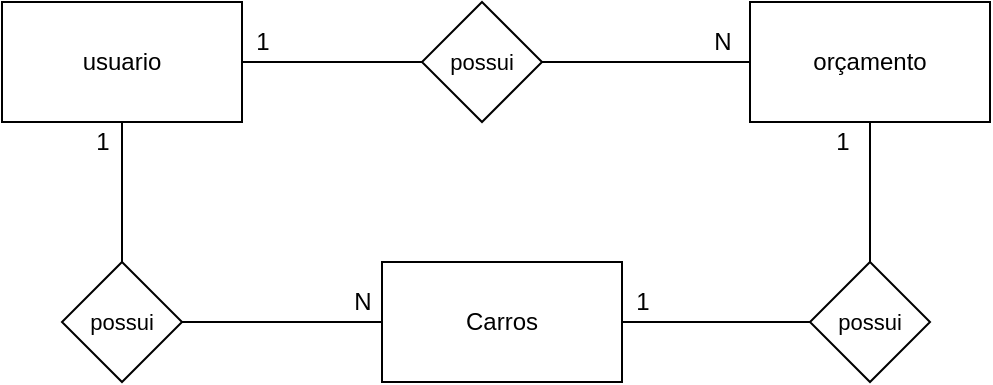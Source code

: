 <mxfile version="15.5.2" type="device" pages="5"><diagram id="yUvLITCw03Ubp99U3-6e" name="modelo conceitual"><mxGraphModel dx="811" dy="491" grid="1" gridSize="10" guides="1" tooltips="1" connect="1" arrows="1" fold="1" page="1" pageScale="1" pageWidth="827" pageHeight="1169" math="0" shadow="0"><root><mxCell id="0"/><mxCell id="1" parent="0"/><mxCell id="vRFk-_RLuikZQebZX4F0-10" value="" style="edgeStyle=orthogonalEdgeStyle;rounded=0;orthogonalLoop=1;jettySize=auto;html=1;fontSize=11;endArrow=none;endFill=0;" parent="1" source="vRFk-_RLuikZQebZX4F0-4" target="vRFk-_RLuikZQebZX4F0-8" edge="1"><mxGeometry relative="1" as="geometry"/></mxCell><mxCell id="3Hd-DLntg034-1cSCrB5-2" value="" style="edgeStyle=orthogonalEdgeStyle;rounded=0;orthogonalLoop=1;jettySize=auto;html=1;endArrow=none;endFill=0;" parent="1" source="vRFk-_RLuikZQebZX4F0-4" target="vRFk-_RLuikZQebZX4F0-17" edge="1"><mxGeometry relative="1" as="geometry"/></mxCell><mxCell id="vRFk-_RLuikZQebZX4F0-4" value="usuario" style="rounded=0;whiteSpace=wrap;html=1;" parent="1" vertex="1"><mxGeometry x="30" y="130" width="120" height="60" as="geometry"/></mxCell><mxCell id="vRFk-_RLuikZQebZX4F0-12" value="" style="edgeStyle=orthogonalEdgeStyle;rounded=0;orthogonalLoop=1;jettySize=auto;html=1;fontSize=11;endArrow=none;endFill=0;" parent="1" source="vRFk-_RLuikZQebZX4F0-8" target="vRFk-_RLuikZQebZX4F0-11" edge="1"><mxGeometry relative="1" as="geometry"/></mxCell><mxCell id="vRFk-_RLuikZQebZX4F0-8" value="&lt;span style=&quot;font-size: 11px&quot;&gt;possui&lt;/span&gt;" style="rhombus;whiteSpace=wrap;html=1;" parent="1" vertex="1"><mxGeometry x="60" y="260" width="60" height="60" as="geometry"/></mxCell><mxCell id="vRFk-_RLuikZQebZX4F0-14" value="" style="edgeStyle=orthogonalEdgeStyle;rounded=0;orthogonalLoop=1;jettySize=auto;html=1;fontSize=11;endArrow=none;endFill=0;" parent="1" source="vRFk-_RLuikZQebZX4F0-11" target="vRFk-_RLuikZQebZX4F0-13" edge="1"><mxGeometry relative="1" as="geometry"/></mxCell><mxCell id="tH9g3-s2Jo9EX_QeUkoD-6" value="" style="edgeStyle=orthogonalEdgeStyle;rounded=0;orthogonalLoop=1;jettySize=auto;html=1;endArrow=none;endFill=0;" parent="1" source="vRFk-_RLuikZQebZX4F0-11" target="vRFk-_RLuikZQebZX4F0-8" edge="1"><mxGeometry relative="1" as="geometry"/></mxCell><mxCell id="vRFk-_RLuikZQebZX4F0-11" value="Carros" style="rounded=0;whiteSpace=wrap;html=1;" parent="1" vertex="1"><mxGeometry x="220" y="260" width="120" height="60" as="geometry"/></mxCell><mxCell id="vRFk-_RLuikZQebZX4F0-16" value="" style="edgeStyle=orthogonalEdgeStyle;rounded=0;orthogonalLoop=1;jettySize=auto;html=1;fontSize=11;endArrow=none;endFill=0;" parent="1" source="vRFk-_RLuikZQebZX4F0-13" target="vRFk-_RLuikZQebZX4F0-15" edge="1"><mxGeometry relative="1" as="geometry"/></mxCell><mxCell id="vRFk-_RLuikZQebZX4F0-13" value="&lt;span style=&quot;font-size: 11px&quot;&gt;possui&lt;/span&gt;" style="rhombus;whiteSpace=wrap;html=1;" parent="1" vertex="1"><mxGeometry x="434" y="260" width="60" height="60" as="geometry"/></mxCell><mxCell id="vRFk-_RLuikZQebZX4F0-18" value="" style="edgeStyle=orthogonalEdgeStyle;rounded=0;orthogonalLoop=1;jettySize=auto;html=1;fontSize=11;endArrow=none;endFill=0;" parent="1" source="vRFk-_RLuikZQebZX4F0-15" target="vRFk-_RLuikZQebZX4F0-17" edge="1"><mxGeometry relative="1" as="geometry"/></mxCell><mxCell id="vRFk-_RLuikZQebZX4F0-15" value="orçamento" style="rounded=0;whiteSpace=wrap;html=1;" parent="1" vertex="1"><mxGeometry x="404" y="130" width="120" height="60" as="geometry"/></mxCell><mxCell id="vRFk-_RLuikZQebZX4F0-17" value="&lt;span style=&quot;font-size: 11px&quot;&gt;possui&lt;/span&gt;" style="rhombus;whiteSpace=wrap;html=1;" parent="1" vertex="1"><mxGeometry x="240" y="130" width="60" height="60" as="geometry"/></mxCell><mxCell id="tH9g3-s2Jo9EX_QeUkoD-3" value="1" style="text;html=1;align=center;verticalAlign=middle;resizable=0;points=[];autosize=1;strokeColor=none;fillColor=none;" parent="1" vertex="1"><mxGeometry x="70" y="190" width="20" height="20" as="geometry"/></mxCell><mxCell id="tH9g3-s2Jo9EX_QeUkoD-4" value="N" style="text;html=1;align=center;verticalAlign=middle;resizable=0;points=[];autosize=1;strokeColor=none;fillColor=none;" parent="1" vertex="1"><mxGeometry x="200" y="270" width="20" height="20" as="geometry"/></mxCell><mxCell id="tH9g3-s2Jo9EX_QeUkoD-5" value="1" style="text;html=1;align=center;verticalAlign=middle;resizable=0;points=[];autosize=1;strokeColor=none;fillColor=none;" parent="1" vertex="1"><mxGeometry x="340" y="270" width="20" height="20" as="geometry"/></mxCell><mxCell id="tH9g3-s2Jo9EX_QeUkoD-7" value="1" style="text;html=1;align=center;verticalAlign=middle;resizable=0;points=[];autosize=1;strokeColor=none;fillColor=none;" parent="1" vertex="1"><mxGeometry x="440" y="190" width="20" height="20" as="geometry"/></mxCell><mxCell id="tH9g3-s2Jo9EX_QeUkoD-8" value="1" style="text;html=1;align=center;verticalAlign=middle;resizable=0;points=[];autosize=1;strokeColor=none;fillColor=none;" parent="1" vertex="1"><mxGeometry x="150" y="140" width="20" height="20" as="geometry"/></mxCell><mxCell id="tH9g3-s2Jo9EX_QeUkoD-9" value="N" style="text;html=1;align=center;verticalAlign=middle;resizable=0;points=[];autosize=1;strokeColor=none;fillColor=none;" parent="1" vertex="1"><mxGeometry x="380" y="140" width="20" height="20" as="geometry"/></mxCell></root></mxGraphModel></diagram><diagram id="nY6a43VP1OQ_ncAC7MQI" name="modelo logico"><mxGraphModel dx="811" dy="491" grid="1" gridSize="10" guides="1" tooltips="1" connect="1" arrows="1" fold="1" page="1" pageScale="1" pageWidth="827" pageHeight="1169" math="0" shadow="0"><root><mxCell id="QgmPW5BAmZLMZGQa9kda-0"/><mxCell id="QgmPW5BAmZLMZGQa9kda-1" parent="QgmPW5BAmZLMZGQa9kda-0"/><mxCell id="TQ6x8OnLlsZwd290E27y-14" value="Usuario" style="shape=table;startSize=30;container=1;collapsible=1;childLayout=tableLayout;fixedRows=1;rowLines=0;fontStyle=1;align=center;resizeLast=1;" parent="QgmPW5BAmZLMZGQa9kda-1" vertex="1"><mxGeometry x="50" y="370" width="180" height="220" as="geometry"/></mxCell><mxCell id="TQ6x8OnLlsZwd290E27y-15" value="" style="shape=partialRectangle;collapsible=0;dropTarget=0;pointerEvents=0;fillColor=none;top=0;left=0;bottom=0;right=0;points=[[0,0.5],[1,0.5]];portConstraint=eastwest;" parent="TQ6x8OnLlsZwd290E27y-14" vertex="1"><mxGeometry y="30" width="180" height="30" as="geometry"/></mxCell><mxCell id="TQ6x8OnLlsZwd290E27y-16" value="PK,FK1" style="shape=partialRectangle;connectable=0;fillColor=none;top=0;left=0;bottom=0;right=0;fontStyle=1;overflow=hidden;" parent="TQ6x8OnLlsZwd290E27y-15" vertex="1"><mxGeometry width="50" height="30" as="geometry"><mxRectangle width="50" height="30" as="alternateBounds"/></mxGeometry></mxCell><mxCell id="TQ6x8OnLlsZwd290E27y-17" value="IdUsuario" style="shape=partialRectangle;connectable=0;fillColor=none;top=0;left=0;bottom=0;right=0;align=left;spacingLeft=6;fontStyle=5;overflow=hidden;" parent="TQ6x8OnLlsZwd290E27y-15" vertex="1"><mxGeometry x="50" width="130" height="30" as="geometry"><mxRectangle width="130" height="30" as="alternateBounds"/></mxGeometry></mxCell><mxCell id="TQ6x8OnLlsZwd290E27y-21" value="" style="shape=partialRectangle;collapsible=0;dropTarget=0;pointerEvents=0;fillColor=none;top=0;left=0;bottom=0;right=0;points=[[0,0.5],[1,0.5]];portConstraint=eastwest;" parent="TQ6x8OnLlsZwd290E27y-14" vertex="1"><mxGeometry y="60" width="180" height="30" as="geometry"/></mxCell><mxCell id="TQ6x8OnLlsZwd290E27y-22" value="" style="shape=partialRectangle;connectable=0;fillColor=none;top=0;left=0;bottom=0;right=0;editable=1;overflow=hidden;" parent="TQ6x8OnLlsZwd290E27y-21" vertex="1"><mxGeometry width="50" height="30" as="geometry"><mxRectangle width="50" height="30" as="alternateBounds"/></mxGeometry></mxCell><mxCell id="TQ6x8OnLlsZwd290E27y-23" value="NomeUsuario" style="shape=partialRectangle;connectable=0;fillColor=none;top=0;left=0;bottom=0;right=0;align=left;spacingLeft=6;overflow=hidden;" parent="TQ6x8OnLlsZwd290E27y-21" vertex="1"><mxGeometry x="50" width="130" height="30" as="geometry"><mxRectangle width="130" height="30" as="alternateBounds"/></mxGeometry></mxCell><mxCell id="TQ6x8OnLlsZwd290E27y-24" value="" style="shape=partialRectangle;collapsible=0;dropTarget=0;pointerEvents=0;fillColor=none;top=0;left=0;bottom=0;right=0;points=[[0,0.5],[1,0.5]];portConstraint=eastwest;" parent="TQ6x8OnLlsZwd290E27y-14" vertex="1"><mxGeometry y="90" width="180" height="30" as="geometry"/></mxCell><mxCell id="TQ6x8OnLlsZwd290E27y-25" value="" style="shape=partialRectangle;connectable=0;fillColor=none;top=0;left=0;bottom=0;right=0;editable=1;overflow=hidden;" parent="TQ6x8OnLlsZwd290E27y-24" vertex="1"><mxGeometry width="50" height="30" as="geometry"><mxRectangle width="50" height="30" as="alternateBounds"/></mxGeometry></mxCell><mxCell id="TQ6x8OnLlsZwd290E27y-26" value="telefone" style="shape=partialRectangle;connectable=0;fillColor=none;top=0;left=0;bottom=0;right=0;align=left;spacingLeft=6;overflow=hidden;" parent="TQ6x8OnLlsZwd290E27y-24" vertex="1"><mxGeometry x="50" width="130" height="30" as="geometry"><mxRectangle width="130" height="30" as="alternateBounds"/></mxGeometry></mxCell><mxCell id="SFZZ-HVSp98TKKdDD8_j-10" value="" style="shape=partialRectangle;collapsible=0;dropTarget=0;pointerEvents=0;fillColor=none;top=0;left=0;bottom=0;right=0;points=[[0,0.5],[1,0.5]];portConstraint=eastwest;" parent="TQ6x8OnLlsZwd290E27y-14" vertex="1"><mxGeometry y="120" width="180" height="30" as="geometry"/></mxCell><mxCell id="SFZZ-HVSp98TKKdDD8_j-11" value="" style="shape=partialRectangle;connectable=0;fillColor=none;top=0;left=0;bottom=0;right=0;editable=1;overflow=hidden;" parent="SFZZ-HVSp98TKKdDD8_j-10" vertex="1"><mxGeometry width="50" height="30" as="geometry"><mxRectangle width="50" height="30" as="alternateBounds"/></mxGeometry></mxCell><mxCell id="SFZZ-HVSp98TKKdDD8_j-12" value="email" style="shape=partialRectangle;connectable=0;fillColor=none;top=0;left=0;bottom=0;right=0;align=left;spacingLeft=6;overflow=hidden;" parent="SFZZ-HVSp98TKKdDD8_j-10" vertex="1"><mxGeometry x="50" width="130" height="30" as="geometry"><mxRectangle width="130" height="30" as="alternateBounds"/></mxGeometry></mxCell><mxCell id="SFZZ-HVSp98TKKdDD8_j-13" value="" style="shape=partialRectangle;collapsible=0;dropTarget=0;pointerEvents=0;fillColor=none;top=0;left=0;bottom=0;right=0;points=[[0,0.5],[1,0.5]];portConstraint=eastwest;" parent="TQ6x8OnLlsZwd290E27y-14" vertex="1"><mxGeometry y="150" width="180" height="30" as="geometry"/></mxCell><mxCell id="SFZZ-HVSp98TKKdDD8_j-14" value="" style="shape=partialRectangle;connectable=0;fillColor=none;top=0;left=0;bottom=0;right=0;editable=1;overflow=hidden;" parent="SFZZ-HVSp98TKKdDD8_j-13" vertex="1"><mxGeometry width="50" height="30" as="geometry"><mxRectangle width="50" height="30" as="alternateBounds"/></mxGeometry></mxCell><mxCell id="SFZZ-HVSp98TKKdDD8_j-15" value="senha" style="shape=partialRectangle;connectable=0;fillColor=none;top=0;left=0;bottom=0;right=0;align=left;spacingLeft=6;overflow=hidden;" parent="SFZZ-HVSp98TKKdDD8_j-13" vertex="1"><mxGeometry x="50" width="130" height="30" as="geometry"><mxRectangle width="130" height="30" as="alternateBounds"/></mxGeometry></mxCell><mxCell id="SFZZ-HVSp98TKKdDD8_j-40" value="" style="shape=partialRectangle;collapsible=0;dropTarget=0;pointerEvents=0;fillColor=none;top=0;left=0;bottom=0;right=0;points=[[0,0.5],[1,0.5]];portConstraint=eastwest;" parent="TQ6x8OnLlsZwd290E27y-14" vertex="1"><mxGeometry y="180" width="180" height="30" as="geometry"/></mxCell><mxCell id="SFZZ-HVSp98TKKdDD8_j-41" value="" style="shape=partialRectangle;connectable=0;fillColor=none;top=0;left=0;bottom=0;right=0;editable=1;overflow=hidden;" parent="SFZZ-HVSp98TKKdDD8_j-40" vertex="1"><mxGeometry width="50" height="30" as="geometry"><mxRectangle width="50" height="30" as="alternateBounds"/></mxGeometry></mxCell><mxCell id="SFZZ-HVSp98TKKdDD8_j-42" value="TipoUsuario" style="shape=partialRectangle;connectable=0;fillColor=none;top=0;left=0;bottom=0;right=0;align=left;spacingLeft=6;overflow=hidden;" parent="SFZZ-HVSp98TKKdDD8_j-40" vertex="1"><mxGeometry x="50" width="130" height="30" as="geometry"><mxRectangle width="130" height="30" as="alternateBounds"/></mxGeometry></mxCell><mxCell id="TQ6x8OnLlsZwd290E27y-27" value="Carro" style="shape=table;startSize=30;container=1;collapsible=1;childLayout=tableLayout;fixedRows=1;rowLines=0;fontStyle=1;align=center;resizeLast=1;" parent="QgmPW5BAmZLMZGQa9kda-1" vertex="1"><mxGeometry x="300" y="30" width="180" height="270" as="geometry"/></mxCell><mxCell id="TQ6x8OnLlsZwd290E27y-28" value="" style="shape=partialRectangle;collapsible=0;dropTarget=0;pointerEvents=0;fillColor=none;top=0;left=0;bottom=0;right=0;points=[[0,0.5],[1,0.5]];portConstraint=eastwest;" parent="TQ6x8OnLlsZwd290E27y-27" vertex="1"><mxGeometry y="30" width="180" height="30" as="geometry"/></mxCell><mxCell id="TQ6x8OnLlsZwd290E27y-29" value="PK,FK1" style="shape=partialRectangle;connectable=0;fillColor=none;top=0;left=0;bottom=0;right=0;fontStyle=1;overflow=hidden;" parent="TQ6x8OnLlsZwd290E27y-28" vertex="1"><mxGeometry width="60.0" height="30" as="geometry"><mxRectangle width="60.0" height="30" as="alternateBounds"/></mxGeometry></mxCell><mxCell id="TQ6x8OnLlsZwd290E27y-30" value="IdCarro" style="shape=partialRectangle;connectable=0;fillColor=none;top=0;left=0;bottom=0;right=0;align=left;spacingLeft=6;fontStyle=5;overflow=hidden;" parent="TQ6x8OnLlsZwd290E27y-28" vertex="1"><mxGeometry x="60.0" width="120.0" height="30" as="geometry"><mxRectangle width="120.0" height="30" as="alternateBounds"/></mxGeometry></mxCell><mxCell id="TQ6x8OnLlsZwd290E27y-31" value="" style="shape=partialRectangle;collapsible=0;dropTarget=0;pointerEvents=0;fillColor=none;top=0;left=0;bottom=1;right=0;points=[[0,0.5],[1,0.5]];portConstraint=eastwest;" parent="TQ6x8OnLlsZwd290E27y-27" vertex="1"><mxGeometry y="60" width="180" height="30" as="geometry"/></mxCell><mxCell id="TQ6x8OnLlsZwd290E27y-32" value="PK,FK2" style="shape=partialRectangle;connectable=0;fillColor=none;top=0;left=0;bottom=0;right=0;fontStyle=1;overflow=hidden;" parent="TQ6x8OnLlsZwd290E27y-31" vertex="1"><mxGeometry width="60.0" height="30" as="geometry"><mxRectangle width="60.0" height="30" as="alternateBounds"/></mxGeometry></mxCell><mxCell id="TQ6x8OnLlsZwd290E27y-33" value="usuario" style="shape=partialRectangle;connectable=0;fillColor=none;top=0;left=0;bottom=0;right=0;align=left;spacingLeft=6;fontStyle=5;overflow=hidden;" parent="TQ6x8OnLlsZwd290E27y-31" vertex="1"><mxGeometry x="60.0" width="120.0" height="30" as="geometry"><mxRectangle width="120.0" height="30" as="alternateBounds"/></mxGeometry></mxCell><mxCell id="TQ6x8OnLlsZwd290E27y-34" value="" style="shape=partialRectangle;collapsible=0;dropTarget=0;pointerEvents=0;fillColor=none;top=0;left=0;bottom=0;right=0;points=[[0,0.5],[1,0.5]];portConstraint=eastwest;" parent="TQ6x8OnLlsZwd290E27y-27" vertex="1"><mxGeometry y="90" width="180" height="30" as="geometry"/></mxCell><mxCell id="TQ6x8OnLlsZwd290E27y-35" value="" style="shape=partialRectangle;connectable=0;fillColor=none;top=0;left=0;bottom=0;right=0;editable=1;overflow=hidden;" parent="TQ6x8OnLlsZwd290E27y-34" vertex="1"><mxGeometry width="60.0" height="30" as="geometry"><mxRectangle width="60.0" height="30" as="alternateBounds"/></mxGeometry></mxCell><mxCell id="TQ6x8OnLlsZwd290E27y-36" value="PlacaCarro" style="shape=partialRectangle;connectable=0;fillColor=none;top=0;left=0;bottom=0;right=0;align=left;spacingLeft=6;overflow=hidden;" parent="TQ6x8OnLlsZwd290E27y-34" vertex="1"><mxGeometry x="60.0" width="120.0" height="30" as="geometry"><mxRectangle width="120.0" height="30" as="alternateBounds"/></mxGeometry></mxCell><mxCell id="TQ6x8OnLlsZwd290E27y-37" value="" style="shape=partialRectangle;collapsible=0;dropTarget=0;pointerEvents=0;fillColor=none;top=0;left=0;bottom=0;right=0;points=[[0,0.5],[1,0.5]];portConstraint=eastwest;" parent="TQ6x8OnLlsZwd290E27y-27" vertex="1"><mxGeometry y="120" width="180" height="30" as="geometry"/></mxCell><mxCell id="TQ6x8OnLlsZwd290E27y-38" value="" style="shape=partialRectangle;connectable=0;fillColor=none;top=0;left=0;bottom=0;right=0;editable=1;overflow=hidden;" parent="TQ6x8OnLlsZwd290E27y-37" vertex="1"><mxGeometry width="60.0" height="30" as="geometry"><mxRectangle width="60.0" height="30" as="alternateBounds"/></mxGeometry></mxCell><mxCell id="TQ6x8OnLlsZwd290E27y-39" value="Ano" style="shape=partialRectangle;connectable=0;fillColor=none;top=0;left=0;bottom=0;right=0;align=left;spacingLeft=6;overflow=hidden;" parent="TQ6x8OnLlsZwd290E27y-37" vertex="1"><mxGeometry x="60.0" width="120.0" height="30" as="geometry"><mxRectangle width="120.0" height="30" as="alternateBounds"/></mxGeometry></mxCell><mxCell id="SFZZ-HVSp98TKKdDD8_j-19" value="" style="shape=partialRectangle;collapsible=0;dropTarget=0;pointerEvents=0;fillColor=none;top=0;left=0;bottom=0;right=0;points=[[0,0.5],[1,0.5]];portConstraint=eastwest;" parent="TQ6x8OnLlsZwd290E27y-27" vertex="1"><mxGeometry y="150" width="180" height="30" as="geometry"/></mxCell><mxCell id="SFZZ-HVSp98TKKdDD8_j-20" value="" style="shape=partialRectangle;connectable=0;fillColor=none;top=0;left=0;bottom=0;right=0;editable=1;overflow=hidden;" parent="SFZZ-HVSp98TKKdDD8_j-19" vertex="1"><mxGeometry width="60.0" height="30" as="geometry"><mxRectangle width="60.0" height="30" as="alternateBounds"/></mxGeometry></mxCell><mxCell id="SFZZ-HVSp98TKKdDD8_j-21" value="Modelo" style="shape=partialRectangle;connectable=0;fillColor=none;top=0;left=0;bottom=0;right=0;align=left;spacingLeft=6;overflow=hidden;" parent="SFZZ-HVSp98TKKdDD8_j-19" vertex="1"><mxGeometry x="60.0" width="120.0" height="30" as="geometry"><mxRectangle width="120.0" height="30" as="alternateBounds"/></mxGeometry></mxCell><mxCell id="SFZZ-HVSp98TKKdDD8_j-22" value="" style="shape=partialRectangle;collapsible=0;dropTarget=0;pointerEvents=0;fillColor=none;top=0;left=0;bottom=0;right=0;points=[[0,0.5],[1,0.5]];portConstraint=eastwest;" parent="TQ6x8OnLlsZwd290E27y-27" vertex="1"><mxGeometry y="180" width="180" height="30" as="geometry"/></mxCell><mxCell id="SFZZ-HVSp98TKKdDD8_j-23" value="" style="shape=partialRectangle;connectable=0;fillColor=none;top=0;left=0;bottom=0;right=0;editable=1;overflow=hidden;" parent="SFZZ-HVSp98TKKdDD8_j-22" vertex="1"><mxGeometry width="60.0" height="30" as="geometry"><mxRectangle width="60.0" height="30" as="alternateBounds"/></mxGeometry></mxCell><mxCell id="SFZZ-HVSp98TKKdDD8_j-24" value="Marca" style="shape=partialRectangle;connectable=0;fillColor=none;top=0;left=0;bottom=0;right=0;align=left;spacingLeft=6;overflow=hidden;" parent="SFZZ-HVSp98TKKdDD8_j-22" vertex="1"><mxGeometry x="60.0" width="120.0" height="30" as="geometry"><mxRectangle width="120.0" height="30" as="alternateBounds"/></mxGeometry></mxCell><mxCell id="SFZZ-HVSp98TKKdDD8_j-31" value="" style="shape=partialRectangle;collapsible=0;dropTarget=0;pointerEvents=0;fillColor=none;top=0;left=0;bottom=0;right=0;points=[[0,0.5],[1,0.5]];portConstraint=eastwest;" parent="TQ6x8OnLlsZwd290E27y-27" vertex="1"><mxGeometry y="210" width="180" height="30" as="geometry"/></mxCell><mxCell id="SFZZ-HVSp98TKKdDD8_j-32" value="" style="shape=partialRectangle;connectable=0;fillColor=none;top=0;left=0;bottom=0;right=0;editable=1;overflow=hidden;" parent="SFZZ-HVSp98TKKdDD8_j-31" vertex="1"><mxGeometry width="60.0" height="30" as="geometry"><mxRectangle width="60.0" height="30" as="alternateBounds"/></mxGeometry></mxCell><mxCell id="SFZZ-HVSp98TKKdDD8_j-33" value="Cor" style="shape=partialRectangle;connectable=0;fillColor=none;top=0;left=0;bottom=0;right=0;align=left;spacingLeft=6;overflow=hidden;" parent="SFZZ-HVSp98TKKdDD8_j-31" vertex="1"><mxGeometry x="60.0" width="120.0" height="30" as="geometry"><mxRectangle width="120.0" height="30" as="alternateBounds"/></mxGeometry></mxCell><mxCell id="SFZZ-HVSp98TKKdDD8_j-37" value="" style="shape=partialRectangle;collapsible=0;dropTarget=0;pointerEvents=0;fillColor=none;top=0;left=0;bottom=0;right=0;points=[[0,0.5],[1,0.5]];portConstraint=eastwest;" parent="TQ6x8OnLlsZwd290E27y-27" vertex="1"><mxGeometry y="240" width="180" height="30" as="geometry"/></mxCell><mxCell id="SFZZ-HVSp98TKKdDD8_j-38" value="" style="shape=partialRectangle;connectable=0;fillColor=none;top=0;left=0;bottom=0;right=0;editable=1;overflow=hidden;" parent="SFZZ-HVSp98TKKdDD8_j-37" vertex="1"><mxGeometry width="60.0" height="30" as="geometry"><mxRectangle width="60.0" height="30" as="alternateBounds"/></mxGeometry></mxCell><mxCell id="SFZZ-HVSp98TKKdDD8_j-39" value="Municipio" style="shape=partialRectangle;connectable=0;fillColor=none;top=0;left=0;bottom=0;right=0;align=left;spacingLeft=6;overflow=hidden;" parent="SFZZ-HVSp98TKKdDD8_j-37" vertex="1"><mxGeometry x="60.0" width="120.0" height="30" as="geometry"><mxRectangle width="120.0" height="30" as="alternateBounds"/></mxGeometry></mxCell><mxCell id="TQ6x8OnLlsZwd290E27y-40" value="imagem" style="shape=table;startSize=30;container=1;collapsible=1;childLayout=tableLayout;fixedRows=1;rowLines=0;fontStyle=1;align=center;resizeLast=1;" parent="QgmPW5BAmZLMZGQa9kda-1" vertex="1"><mxGeometry x="380" y="520" width="180" height="120" as="geometry"/></mxCell><mxCell id="TQ6x8OnLlsZwd290E27y-41" value="" style="shape=partialRectangle;collapsible=0;dropTarget=0;pointerEvents=0;fillColor=none;top=0;left=0;bottom=0;right=0;points=[[0,0.5],[1,0.5]];portConstraint=eastwest;" parent="TQ6x8OnLlsZwd290E27y-40" vertex="1"><mxGeometry y="30" width="180" height="30" as="geometry"/></mxCell><mxCell id="TQ6x8OnLlsZwd290E27y-42" value="PK,FK1" style="shape=partialRectangle;connectable=0;fillColor=none;top=0;left=0;bottom=0;right=0;fontStyle=1;overflow=hidden;" parent="TQ6x8OnLlsZwd290E27y-41" vertex="1"><mxGeometry width="60.0" height="30" as="geometry"><mxRectangle width="60.0" height="30" as="alternateBounds"/></mxGeometry></mxCell><mxCell id="TQ6x8OnLlsZwd290E27y-43" value="IdImagem" style="shape=partialRectangle;connectable=0;fillColor=none;top=0;left=0;bottom=0;right=0;align=left;spacingLeft=6;fontStyle=5;overflow=hidden;" parent="TQ6x8OnLlsZwd290E27y-41" vertex="1"><mxGeometry x="60.0" width="120.0" height="30" as="geometry"><mxRectangle width="120.0" height="30" as="alternateBounds"/></mxGeometry></mxCell><mxCell id="TQ6x8OnLlsZwd290E27y-44" value="" style="shape=partialRectangle;collapsible=0;dropTarget=0;pointerEvents=0;fillColor=none;top=0;left=0;bottom=1;right=0;points=[[0,0.5],[1,0.5]];portConstraint=eastwest;" parent="TQ6x8OnLlsZwd290E27y-40" vertex="1"><mxGeometry y="60" width="180" height="30" as="geometry"/></mxCell><mxCell id="TQ6x8OnLlsZwd290E27y-45" value="PK,FK2" style="shape=partialRectangle;connectable=0;fillColor=none;top=0;left=0;bottom=0;right=0;fontStyle=1;overflow=hidden;" parent="TQ6x8OnLlsZwd290E27y-44" vertex="1"><mxGeometry width="60.0" height="30" as="geometry"><mxRectangle width="60.0" height="30" as="alternateBounds"/></mxGeometry></mxCell><mxCell id="TQ6x8OnLlsZwd290E27y-46" value="IdUsuario" style="shape=partialRectangle;connectable=0;fillColor=none;top=0;left=0;bottom=0;right=0;align=left;spacingLeft=6;fontStyle=5;overflow=hidden;" parent="TQ6x8OnLlsZwd290E27y-44" vertex="1"><mxGeometry x="60.0" width="120.0" height="30" as="geometry"><mxRectangle width="120.0" height="30" as="alternateBounds"/></mxGeometry></mxCell><mxCell id="TQ6x8OnLlsZwd290E27y-47" value="" style="shape=partialRectangle;collapsible=0;dropTarget=0;pointerEvents=0;fillColor=none;top=0;left=0;bottom=0;right=0;points=[[0,0.5],[1,0.5]];portConstraint=eastwest;" parent="TQ6x8OnLlsZwd290E27y-40" vertex="1"><mxGeometry y="90" width="180" height="30" as="geometry"/></mxCell><mxCell id="TQ6x8OnLlsZwd290E27y-48" value="" style="shape=partialRectangle;connectable=0;fillColor=none;top=0;left=0;bottom=0;right=0;editable=1;overflow=hidden;" parent="TQ6x8OnLlsZwd290E27y-47" vertex="1"><mxGeometry width="60.0" height="30" as="geometry"><mxRectangle width="60.0" height="30" as="alternateBounds"/></mxGeometry></mxCell><mxCell id="TQ6x8OnLlsZwd290E27y-49" value="DadosImagem" style="shape=partialRectangle;connectable=0;fillColor=none;top=0;left=0;bottom=0;right=0;align=left;spacingLeft=6;overflow=hidden;" parent="TQ6x8OnLlsZwd290E27y-47" vertex="1"><mxGeometry x="60.0" width="120.0" height="30" as="geometry"><mxRectangle width="120.0" height="30" as="alternateBounds"/></mxGeometry></mxCell><mxCell id="TQ6x8OnLlsZwd290E27y-66" value="pre-orcamento" style="shape=table;startSize=30;container=1;collapsible=1;childLayout=tableLayout;fixedRows=1;rowLines=0;fontStyle=1;align=center;resizeLast=1;" parent="QgmPW5BAmZLMZGQa9kda-1" vertex="1"><mxGeometry x="630" y="40" width="180" height="110" as="geometry"/></mxCell><mxCell id="TQ6x8OnLlsZwd290E27y-67" value="" style="shape=partialRectangle;collapsible=0;dropTarget=0;pointerEvents=0;fillColor=none;top=0;left=0;bottom=0;right=0;points=[[0,0.5],[1,0.5]];portConstraint=eastwest;" parent="TQ6x8OnLlsZwd290E27y-66" vertex="1"><mxGeometry y="30" width="180" height="30" as="geometry"/></mxCell><mxCell id="TQ6x8OnLlsZwd290E27y-68" value="PK,FK1" style="shape=partialRectangle;connectable=0;fillColor=none;top=0;left=0;bottom=0;right=0;fontStyle=1;overflow=hidden;" parent="TQ6x8OnLlsZwd290E27y-67" vertex="1"><mxGeometry width="60.0" height="30" as="geometry"><mxRectangle width="60.0" height="30" as="alternateBounds"/></mxGeometry></mxCell><mxCell id="TQ6x8OnLlsZwd290E27y-69" value="IdOrcamento" style="shape=partialRectangle;connectable=0;fillColor=none;top=0;left=0;bottom=0;right=0;align=left;spacingLeft=6;fontStyle=5;overflow=hidden;" parent="TQ6x8OnLlsZwd290E27y-67" vertex="1"><mxGeometry x="60.0" width="120.0" height="30" as="geometry"><mxRectangle width="120.0" height="30" as="alternateBounds"/></mxGeometry></mxCell><mxCell id="SFZZ-HVSp98TKKdDD8_j-5" value="" style="shape=partialRectangle;collapsible=0;dropTarget=0;pointerEvents=0;fillColor=none;top=0;left=0;bottom=0;right=0;points=[[0,0.5],[1,0.5]];portConstraint=eastwest;" parent="TQ6x8OnLlsZwd290E27y-66" vertex="1"><mxGeometry y="60" width="180" height="20" as="geometry"/></mxCell><mxCell id="SFZZ-HVSp98TKKdDD8_j-6" value="FK" style="shape=partialRectangle;connectable=0;fillColor=none;top=0;left=0;bottom=0;right=0;fontStyle=0;overflow=hidden;" parent="SFZZ-HVSp98TKKdDD8_j-5" vertex="1"><mxGeometry width="60.0" height="20" as="geometry"><mxRectangle width="60.0" height="20" as="alternateBounds"/></mxGeometry></mxCell><mxCell id="SFZZ-HVSp98TKKdDD8_j-7" value="IdCarro" style="shape=partialRectangle;connectable=0;fillColor=none;top=0;left=0;bottom=0;right=0;align=left;spacingLeft=6;fontStyle=0;overflow=hidden;" parent="SFZZ-HVSp98TKKdDD8_j-5" vertex="1"><mxGeometry x="60.0" width="120.0" height="20" as="geometry"><mxRectangle width="120.0" height="20" as="alternateBounds"/></mxGeometry></mxCell><mxCell id="SFZZ-HVSp98TKKdDD8_j-28" value="" style="shape=partialRectangle;collapsible=0;dropTarget=0;pointerEvents=0;fillColor=none;top=0;left=0;bottom=0;right=0;points=[[0,0.5],[1,0.5]];portConstraint=eastwest;" parent="TQ6x8OnLlsZwd290E27y-66" vertex="1"><mxGeometry y="80" width="180" height="20" as="geometry"/></mxCell><mxCell id="SFZZ-HVSp98TKKdDD8_j-29" value="" style="shape=partialRectangle;connectable=0;fillColor=none;top=0;left=0;bottom=0;right=0;fontStyle=0;overflow=hidden;" parent="SFZZ-HVSp98TKKdDD8_j-28" vertex="1"><mxGeometry width="60.0" height="20" as="geometry"><mxRectangle width="60.0" height="20" as="alternateBounds"/></mxGeometry></mxCell><mxCell id="SFZZ-HVSp98TKKdDD8_j-30" value="TabelaOrcamento" style="shape=partialRectangle;connectable=0;fillColor=none;top=0;left=0;bottom=0;right=0;align=left;spacingLeft=6;fontStyle=0;overflow=hidden;" parent="SFZZ-HVSp98TKKdDD8_j-28" vertex="1"><mxGeometry x="60.0" width="120.0" height="20" as="geometry"><mxRectangle width="120.0" height="20" as="alternateBounds"/></mxGeometry></mxCell><mxCell id="R2ik9cFG72LVKi1Xebzr-6" value="Placa" style="shape=table;startSize=30;container=1;collapsible=1;childLayout=tableLayout;fixedRows=1;rowLines=0;fontStyle=1;align=center;resizeLast=1;" parent="QgmPW5BAmZLMZGQa9kda-1" vertex="1"><mxGeometry x="620" y="250" width="180" height="130" as="geometry"/></mxCell><mxCell id="R2ik9cFG72LVKi1Xebzr-7" value="" style="shape=partialRectangle;collapsible=0;dropTarget=0;pointerEvents=0;fillColor=none;top=0;left=0;bottom=0;right=0;points=[[0,0.5],[1,0.5]];portConstraint=eastwest;" parent="R2ik9cFG72LVKi1Xebzr-6" vertex="1"><mxGeometry y="30" width="180" height="30" as="geometry"/></mxCell><mxCell id="R2ik9cFG72LVKi1Xebzr-8" value="PK,FK1" style="shape=partialRectangle;connectable=0;fillColor=none;top=0;left=0;bottom=0;right=0;fontStyle=1;overflow=hidden;" parent="R2ik9cFG72LVKi1Xebzr-7" vertex="1"><mxGeometry width="60.0" height="30" as="geometry"><mxRectangle width="60.0" height="30" as="alternateBounds"/></mxGeometry></mxCell><mxCell id="R2ik9cFG72LVKi1Xebzr-9" value="IdPlaca" style="shape=partialRectangle;connectable=0;fillColor=none;top=0;left=0;bottom=0;right=0;align=left;spacingLeft=6;fontStyle=5;overflow=hidden;" parent="R2ik9cFG72LVKi1Xebzr-7" vertex="1"><mxGeometry x="60.0" width="120.0" height="30" as="geometry"><mxRectangle width="120.0" height="30" as="alternateBounds"/></mxGeometry></mxCell><mxCell id="R2ik9cFG72LVKi1Xebzr-10" value="" style="shape=partialRectangle;collapsible=0;dropTarget=0;pointerEvents=0;fillColor=none;top=0;left=0;bottom=1;right=0;points=[[0,0.5],[1,0.5]];portConstraint=eastwest;" parent="R2ik9cFG72LVKi1Xebzr-6" vertex="1"><mxGeometry y="60" width="180" height="30" as="geometry"/></mxCell><mxCell id="R2ik9cFG72LVKi1Xebzr-11" value="PK,FK2" style="shape=partialRectangle;connectable=0;fillColor=none;top=0;left=0;bottom=0;right=0;fontStyle=1;overflow=hidden;" parent="R2ik9cFG72LVKi1Xebzr-10" vertex="1"><mxGeometry width="60.0" height="30" as="geometry"><mxRectangle width="60.0" height="30" as="alternateBounds"/></mxGeometry></mxCell><mxCell id="R2ik9cFG72LVKi1Xebzr-12" value="IdUsuario" style="shape=partialRectangle;connectable=0;fillColor=none;top=0;left=0;bottom=0;right=0;align=left;spacingLeft=6;fontStyle=5;overflow=hidden;" parent="R2ik9cFG72LVKi1Xebzr-10" vertex="1"><mxGeometry x="60.0" width="120.0" height="30" as="geometry"><mxRectangle width="120.0" height="30" as="alternateBounds"/></mxGeometry></mxCell><mxCell id="R2ik9cFG72LVKi1Xebzr-13" value="" style="shape=partialRectangle;collapsible=0;dropTarget=0;pointerEvents=0;fillColor=none;top=0;left=0;bottom=0;right=0;points=[[0,0.5],[1,0.5]];portConstraint=eastwest;" parent="R2ik9cFG72LVKi1Xebzr-6" vertex="1"><mxGeometry y="90" width="180" height="30" as="geometry"/></mxCell><mxCell id="R2ik9cFG72LVKi1Xebzr-14" value="" style="shape=partialRectangle;connectable=0;fillColor=none;top=0;left=0;bottom=0;right=0;editable=1;overflow=hidden;" parent="R2ik9cFG72LVKi1Xebzr-13" vertex="1"><mxGeometry width="60.0" height="30" as="geometry"><mxRectangle width="60.0" height="30" as="alternateBounds"/></mxGeometry></mxCell><mxCell id="R2ik9cFG72LVKi1Xebzr-15" value="NumeroPlaca" style="shape=partialRectangle;connectable=0;fillColor=none;top=0;left=0;bottom=0;right=0;align=left;spacingLeft=6;overflow=hidden;" parent="R2ik9cFG72LVKi1Xebzr-13" vertex="1"><mxGeometry x="60.0" width="120.0" height="30" as="geometry"><mxRectangle width="120.0" height="30" as="alternateBounds"/></mxGeometry></mxCell><mxCell id="SFZZ-HVSp98TKKdDD8_j-1" value="" style="edgeStyle=entityRelationEdgeStyle;fontSize=12;html=1;endArrow=ERoneToMany;rounded=0;exitX=1;exitY=0;exitDx=0;exitDy=0;entryX=0;entryY=0.5;entryDx=0;entryDy=0;" parent="QgmPW5BAmZLMZGQa9kda-1" source="TQ6x8OnLlsZwd290E27y-14" target="TQ6x8OnLlsZwd290E27y-31" edge="1"><mxGeometry width="100" height="100" relative="1" as="geometry"><mxPoint x="340" y="520" as="sourcePoint"/><mxPoint x="440" y="420" as="targetPoint"/></mxGeometry></mxCell><mxCell id="SFZZ-HVSp98TKKdDD8_j-3" value="" style="edgeStyle=entityRelationEdgeStyle;fontSize=12;html=1;endArrow=ERmandOne;startArrow=ERmandOne;rounded=0;" parent="QgmPW5BAmZLMZGQa9kda-1" target="SFZZ-HVSp98TKKdDD8_j-5" edge="1"><mxGeometry width="100" height="100" relative="1" as="geometry"><mxPoint x="480" y="70" as="sourcePoint"/><mxPoint x="600" y="230" as="targetPoint"/></mxGeometry></mxCell><mxCell id="SFZZ-HVSp98TKKdDD8_j-8" value="" style="edgeStyle=entityRelationEdgeStyle;fontSize=12;html=1;endArrow=ERmandOne;startArrow=ERmandOne;rounded=0;entryX=-0.016;entryY=0.108;entryDx=0;entryDy=0;entryPerimeter=0;" parent="QgmPW5BAmZLMZGQa9kda-1" target="TQ6x8OnLlsZwd290E27y-40" edge="1"><mxGeometry width="100" height="100" relative="1" as="geometry"><mxPoint x="230" y="400" as="sourcePoint"/><mxPoint x="600" y="230" as="targetPoint"/></mxGeometry></mxCell><mxCell id="SFZZ-HVSp98TKKdDD8_j-9" value="" style="edgeStyle=entityRelationEdgeStyle;fontSize=12;html=1;endArrow=ERmandOne;startArrow=ERmandOne;rounded=0;exitX=1.007;exitY=0.106;exitDx=0;exitDy=0;exitPerimeter=0;entryX=0;entryY=0.5;entryDx=0;entryDy=0;" parent="QgmPW5BAmZLMZGQa9kda-1" source="TQ6x8OnLlsZwd290E27y-14" target="R2ik9cFG72LVKi1Xebzr-10" edge="1"><mxGeometry width="100" height="100" relative="1" as="geometry"><mxPoint x="500" y="330" as="sourcePoint"/><mxPoint x="600" y="230" as="targetPoint"/></mxGeometry></mxCell></root></mxGraphModel></diagram><diagram id="iara8_CnHRB27CXdm1Wr" name="Diagrama de casos de uso"><mxGraphModel dx="811" dy="491" grid="1" gridSize="10" guides="1" tooltips="1" connect="1" arrows="1" fold="1" page="1" pageScale="1" pageWidth="827" pageHeight="1169" math="0" shadow="0"><root><mxCell id="e2fdFF0nZc2RWghO6QGj-0"/><mxCell id="e2fdFF0nZc2RWghO6QGj-1" parent="e2fdFF0nZc2RWghO6QGj-0"/><mxCell id="VnjpDUarOBOdQwkxb_4w-0" value="usuário" style="shape=umlActor;verticalLabelPosition=bottom;verticalAlign=top;html=1;outlineConnect=0;fillColor=#FFFFFF;" parent="e2fdFF0nZc2RWghO6QGj-1" vertex="1"><mxGeometry x="150" y="230" width="30" height="60" as="geometry"/></mxCell><mxCell id="VnjpDUarOBOdQwkxb_4w-2" value="" style="rounded=0;whiteSpace=wrap;html=1;fillColor=#FFFFFF;" parent="e2fdFF0nZc2RWghO6QGj-1" vertex="1"><mxGeometry x="220" y="200" width="550" height="760" as="geometry"/></mxCell><mxCell id="VnjpDUarOBOdQwkxb_4w-30" style="edgeStyle=orthogonalEdgeStyle;rounded=1;orthogonalLoop=1;jettySize=auto;html=1;exitX=0.5;exitY=0.5;exitDx=0;exitDy=0;exitPerimeter=0;fontSize=9;strokeColor=default;entryX=0;entryY=0.5;entryDx=0;entryDy=0;" parent="e2fdFF0nZc2RWghO6QGj-1" source="VnjpDUarOBOdQwkxb_4w-3" target="VnjpDUarOBOdQwkxb_4w-22" edge="1"><mxGeometry relative="1" as="geometry"><Array as="points"><mxPoint x="165" y="680"/></Array></mxGeometry></mxCell><mxCell id="VnjpDUarOBOdQwkxb_4w-31" style="edgeStyle=orthogonalEdgeStyle;rounded=1;orthogonalLoop=1;jettySize=auto;html=1;exitX=0.5;exitY=0.5;exitDx=0;exitDy=0;exitPerimeter=0;entryX=0;entryY=0.5;entryDx=0;entryDy=0;fontSize=9;strokeColor=default;" parent="e2fdFF0nZc2RWghO6QGj-1" source="VnjpDUarOBOdQwkxb_4w-3" target="VnjpDUarOBOdQwkxb_4w-19" edge="1"><mxGeometry relative="1" as="geometry"><Array as="points"><mxPoint x="165" y="770"/></Array></mxGeometry></mxCell><mxCell id="VnjpDUarOBOdQwkxb_4w-32" style="edgeStyle=orthogonalEdgeStyle;rounded=1;orthogonalLoop=1;jettySize=auto;html=1;exitX=0.5;exitY=0.5;exitDx=0;exitDy=0;exitPerimeter=0;entryX=0;entryY=0.5;entryDx=0;entryDy=0;fontSize=9;strokeColor=default;" parent="e2fdFF0nZc2RWghO6QGj-1" source="VnjpDUarOBOdQwkxb_4w-3" target="VnjpDUarOBOdQwkxb_4w-20" edge="1"><mxGeometry relative="1" as="geometry"><Array as="points"><mxPoint x="190" y="570"/><mxPoint x="190" y="850"/></Array></mxGeometry></mxCell><mxCell id="VnjpDUarOBOdQwkxb_4w-57" style="edgeStyle=orthogonalEdgeStyle;rounded=1;orthogonalLoop=1;jettySize=auto;html=1;exitX=0.5;exitY=0.5;exitDx=0;exitDy=0;exitPerimeter=0;entryX=0.009;entryY=0.619;entryDx=0;entryDy=0;entryPerimeter=0;fontSize=9;strokeColor=default;" parent="e2fdFF0nZc2RWghO6QGj-1" source="VnjpDUarOBOdQwkxb_4w-3" target="VnjpDUarOBOdQwkxb_4w-18" edge="1"><mxGeometry relative="1" as="geometry"><Array as="points"><mxPoint x="165" y="810"/><mxPoint x="420" y="810"/><mxPoint x="420" y="777"/></Array></mxGeometry></mxCell><mxCell id="VnjpDUarOBOdQwkxb_4w-58" style="edgeStyle=orthogonalEdgeStyle;rounded=1;orthogonalLoop=1;jettySize=auto;html=1;exitX=0.5;exitY=0.5;exitDx=0;exitDy=0;exitPerimeter=0;entryX=0;entryY=0.5;entryDx=0;entryDy=0;fontSize=9;strokeColor=default;" parent="e2fdFF0nZc2RWghO6QGj-1" source="VnjpDUarOBOdQwkxb_4w-3" target="VnjpDUarOBOdQwkxb_4w-21" edge="1"><mxGeometry relative="1" as="geometry"><Array as="points"><mxPoint x="165" y="900"/><mxPoint x="420" y="900"/><mxPoint x="420" y="850"/></Array></mxGeometry></mxCell><mxCell id="VnjpDUarOBOdQwkxb_4w-3" value="Administrador&lt;br&gt;" style="shape=umlActor;verticalLabelPosition=bottom;verticalAlign=top;html=1;outlineConnect=0;fillColor=#FFFFFF;" parent="e2fdFF0nZc2RWghO6QGj-1" vertex="1"><mxGeometry x="150" y="540" width="30" height="60" as="geometry"/></mxCell><mxCell id="VnjpDUarOBOdQwkxb_4w-6" value="" style="ellipse;whiteSpace=wrap;html=1;fillColor=#3399FF;strokeColor=none;" parent="e2fdFF0nZc2RWghO6QGj-1" vertex="1"><mxGeometry x="560" y="650" width="90" height="60" as="geometry"/></mxCell><mxCell id="VnjpDUarOBOdQwkxb_4w-29" value="Include" style="edgeStyle=orthogonalEdgeStyle;rounded=1;orthogonalLoop=1;jettySize=auto;html=1;exitX=1;exitY=1;exitDx=0;exitDy=0;entryX=0;entryY=0.5;entryDx=0;entryDy=0;dashed=1;strokeColor=default;" parent="e2fdFF0nZc2RWghO6QGj-1" source="VnjpDUarOBOdQwkxb_4w-13" target="VnjpDUarOBOdQwkxb_4w-15" edge="1"><mxGeometry relative="1" as="geometry"/></mxCell><mxCell id="VnjpDUarOBOdQwkxb_4w-13" value="Login" style="ellipse;whiteSpace=wrap;html=1;fillColor=#3399FF;strokeColor=none;" parent="e2fdFF0nZc2RWghO6QGj-1" vertex="1"><mxGeometry x="230" y="210" width="90" height="60" as="geometry"/></mxCell><mxCell id="VnjpDUarOBOdQwkxb_4w-27" style="edgeStyle=orthogonalEdgeStyle;rounded=1;orthogonalLoop=1;jettySize=auto;html=1;entryX=1;entryY=0.5;entryDx=0;entryDy=0;strokeColor=default;dashed=1;" parent="e2fdFF0nZc2RWghO6QGj-1" source="VnjpDUarOBOdQwkxb_4w-14" target="VnjpDUarOBOdQwkxb_4w-13" edge="1"><mxGeometry relative="1" as="geometry"/></mxCell><mxCell id="VnjpDUarOBOdQwkxb_4w-28" value="Extends" style="edgeLabel;html=1;align=center;verticalAlign=middle;resizable=0;points=[];" parent="VnjpDUarOBOdQwkxb_4w-27" vertex="1" connectable="0"><mxGeometry x="-0.313" relative="1" as="geometry"><mxPoint as="offset"/></mxGeometry></mxCell><mxCell id="VnjpDUarOBOdQwkxb_4w-14" value="Criar conta" style="ellipse;whiteSpace=wrap;html=1;fillColor=#3399FF;strokeColor=none;" parent="e2fdFF0nZc2RWghO6QGj-1" vertex="1"><mxGeometry x="497.5" y="215" width="75" height="50" as="geometry"/></mxCell><mxCell id="VnjpDUarOBOdQwkxb_4w-15" value="Validar acesso" style="ellipse;whiteSpace=wrap;html=1;fillColor=#3399FF;strokeColor=none;" parent="e2fdFF0nZc2RWghO6QGj-1" vertex="1"><mxGeometry x="497.5" y="280" width="75" height="50" as="geometry"/></mxCell><mxCell id="VnjpDUarOBOdQwkxb_4w-16" value="" style="ellipse;whiteSpace=wrap;html=1;fillColor=#3399FF;strokeColor=none;fontStyle=1" parent="e2fdFF0nZc2RWghO6QGj-1" vertex="1"><mxGeometry x="560" y="740" width="90" height="60" as="geometry"/></mxCell><mxCell id="VnjpDUarOBOdQwkxb_4w-17" value="" style="ellipse;whiteSpace=wrap;html=1;fillColor=#3399FF;strokeColor=none;" parent="e2fdFF0nZc2RWghO6QGj-1" vertex="1"><mxGeometry x="560" y="820" width="90" height="60" as="geometry"/></mxCell><mxCell id="VnjpDUarOBOdQwkxb_4w-18" value="Apagar orçamentos" style="ellipse;whiteSpace=wrap;html=1;fillColor=#3399FF;strokeColor=none;fontStyle=1" parent="e2fdFF0nZc2RWghO6QGj-1" vertex="1"><mxGeometry x="435" y="740" width="90" height="60" as="geometry"/></mxCell><mxCell id="VnjpDUarOBOdQwkxb_4w-19" value="Excluir usuários" style="ellipse;whiteSpace=wrap;html=1;fillColor=#3399FF;strokeColor=none;fontStyle=1" parent="e2fdFF0nZc2RWghO6QGj-1" vertex="1"><mxGeometry x="310" y="740" width="90" height="60" as="geometry"/></mxCell><mxCell id="VnjpDUarOBOdQwkxb_4w-20" value="&lt;font style=&quot;font-size: 9px&quot;&gt;Listar todos os orçamentos personalizados&lt;/font&gt;" style="ellipse;whiteSpace=wrap;html=1;fillColor=#3399FF;strokeColor=none;fontStyle=1" parent="e2fdFF0nZc2RWghO6QGj-1" vertex="1"><mxGeometry x="310" y="820" width="90" height="60" as="geometry"/></mxCell><mxCell id="VnjpDUarOBOdQwkxb_4w-21" value="Entrar em contato com o usuário" style="ellipse;whiteSpace=wrap;html=1;fillColor=#3399FF;strokeColor=none;fontStyle=1" parent="e2fdFF0nZc2RWghO6QGj-1" vertex="1"><mxGeometry x="435" y="820" width="90" height="60" as="geometry"/></mxCell><mxCell id="VnjpDUarOBOdQwkxb_4w-22" value="Listar todos os usuários" style="ellipse;whiteSpace=wrap;html=1;fillColor=#3399FF;strokeColor=none;fontStyle=1" parent="e2fdFF0nZc2RWghO6QGj-1" vertex="1"><mxGeometry x="310" y="650" width="90" height="60" as="geometry"/></mxCell><mxCell id="VnjpDUarOBOdQwkxb_4w-23" value="" style="ellipse;whiteSpace=wrap;html=1;fillColor=#3399FF;strokeColor=none;fontStyle=1" parent="e2fdFF0nZc2RWghO6QGj-1" vertex="1"><mxGeometry x="435" y="650" width="90" height="60" as="geometry"/></mxCell><mxCell id="VnjpDUarOBOdQwkxb_4w-25" style="edgeStyle=orthogonalEdgeStyle;rounded=1;orthogonalLoop=1;jettySize=auto;html=1;entryX=1;entryY=0.5;entryDx=0;entryDy=0;strokeColor=default;" parent="e2fdFF0nZc2RWghO6QGj-1" source="VnjpDUarOBOdQwkxb_4w-24" target="VnjpDUarOBOdQwkxb_4w-15" edge="1"><mxGeometry relative="1" as="geometry"/></mxCell><mxCell id="VnjpDUarOBOdQwkxb_4w-26" style="edgeStyle=orthogonalEdgeStyle;rounded=1;orthogonalLoop=1;jettySize=auto;html=1;entryX=1;entryY=0.5;entryDx=0;entryDy=0;strokeColor=default;" parent="e2fdFF0nZc2RWghO6QGj-1" source="VnjpDUarOBOdQwkxb_4w-24" target="VnjpDUarOBOdQwkxb_4w-14" edge="1"><mxGeometry relative="1" as="geometry"/></mxCell><mxCell id="VnjpDUarOBOdQwkxb_4w-49" style="edgeStyle=orthogonalEdgeStyle;rounded=1;orthogonalLoop=1;jettySize=auto;html=1;exitX=0.5;exitY=0.5;exitDx=0;exitDy=0;exitPerimeter=0;entryX=1;entryY=0.5;entryDx=0;entryDy=0;fontSize=9;strokeColor=default;" parent="e2fdFF0nZc2RWghO6QGj-1" source="VnjpDUarOBOdQwkxb_4w-24" target="VnjpDUarOBOdQwkxb_4w-48" edge="1"><mxGeometry relative="1" as="geometry"/></mxCell><mxCell id="VnjpDUarOBOdQwkxb_4w-54" style="edgeStyle=orthogonalEdgeStyle;rounded=1;orthogonalLoop=1;jettySize=auto;html=1;exitX=0.5;exitY=0.5;exitDx=0;exitDy=0;exitPerimeter=0;entryX=1;entryY=0.5;entryDx=0;entryDy=0;fontSize=9;strokeColor=default;" parent="e2fdFF0nZc2RWghO6QGj-1" source="VnjpDUarOBOdQwkxb_4w-24" target="VnjpDUarOBOdQwkxb_4w-51" edge="1"><mxGeometry relative="1" as="geometry"/></mxCell><mxCell id="VnjpDUarOBOdQwkxb_4w-24" value="Sistema&lt;br&gt;" style="shape=umlActor;verticalLabelPosition=bottom;verticalAlign=top;html=1;outlineConnect=0;fillColor=#FFFFFF;" parent="e2fdFF0nZc2RWghO6QGj-1" vertex="1"><mxGeometry x="790" y="240" width="30" height="60" as="geometry"/></mxCell><mxCell id="VnjpDUarOBOdQwkxb_4w-33" value="Listar orçamentos" style="ellipse;whiteSpace=wrap;html=1;fillColor=#3399FF;strokeColor=none;" parent="e2fdFF0nZc2RWghO6QGj-1" vertex="1"><mxGeometry x="230" y="280" width="90" height="60" as="geometry"/></mxCell><mxCell id="VnjpDUarOBOdQwkxb_4w-37" value="Listar suas informações" style="ellipse;whiteSpace=wrap;html=1;fillColor=#3399FF;strokeColor=none;" parent="e2fdFF0nZc2RWghO6QGj-1" vertex="1"><mxGeometry x="230" y="380" width="90" height="60" as="geometry"/></mxCell><mxCell id="VnjpDUarOBOdQwkxb_4w-50" value="Include" style="edgeStyle=orthogonalEdgeStyle;rounded=1;orthogonalLoop=1;jettySize=auto;html=1;exitX=1;exitY=0.5;exitDx=0;exitDy=0;entryX=0;entryY=0.5;entryDx=0;entryDy=0;fontSize=9;strokeColor=default;dashed=1;" parent="e2fdFF0nZc2RWghO6QGj-1" source="VnjpDUarOBOdQwkxb_4w-43" target="VnjpDUarOBOdQwkxb_4w-48" edge="1"><mxGeometry relative="1" as="geometry"/></mxCell><mxCell id="VnjpDUarOBOdQwkxb_4w-43" value="Enviar imagem da placa" style="ellipse;whiteSpace=wrap;html=1;fillColor=#3399FF;strokeColor=none;" parent="e2fdFF0nZc2RWghO6QGj-1" vertex="1"><mxGeometry x="350" y="320" width="90" height="60" as="geometry"/></mxCell><mxCell id="VnjpDUarOBOdQwkxb_4w-47" style="edgeStyle=orthogonalEdgeStyle;rounded=1;orthogonalLoop=1;jettySize=auto;html=1;exitX=1;exitY=1;exitDx=0;exitDy=0;exitPerimeter=0;fontSize=9;strokeColor=default;entryX=0;entryY=0.5;entryDx=0;entryDy=0;" parent="e2fdFF0nZc2RWghO6QGj-1" source="VnjpDUarOBOdQwkxb_4w-0" target="VnjpDUarOBOdQwkxb_4w-43" edge="1"><mxGeometry relative="1" as="geometry"><Array as="points"><mxPoint x="180" y="360"/><mxPoint x="350" y="360"/></Array></mxGeometry></mxCell><mxCell id="VnjpDUarOBOdQwkxb_4w-41" style="edgeStyle=orthogonalEdgeStyle;rounded=1;orthogonalLoop=1;jettySize=auto;html=1;exitX=0.5;exitY=0.5;exitDx=0;exitDy=0;exitPerimeter=0;entryX=0;entryY=0.5;entryDx=0;entryDy=0;fontSize=9;strokeColor=default;" parent="e2fdFF0nZc2RWghO6QGj-1" source="VnjpDUarOBOdQwkxb_4w-0" target="VnjpDUarOBOdQwkxb_4w-37" edge="1"><mxGeometry relative="1" as="geometry"/></mxCell><mxCell id="VnjpDUarOBOdQwkxb_4w-34" style="edgeStyle=orthogonalEdgeStyle;rounded=1;orthogonalLoop=1;jettySize=auto;html=1;exitX=0.5;exitY=0.5;exitDx=0;exitDy=0;exitPerimeter=0;fontSize=9;strokeColor=default;entryX=0;entryY=0.5;entryDx=0;entryDy=0;" parent="e2fdFF0nZc2RWghO6QGj-1" source="VnjpDUarOBOdQwkxb_4w-0" target="VnjpDUarOBOdQwkxb_4w-33" edge="1"><mxGeometry relative="1" as="geometry"/></mxCell><mxCell id="VnjpDUarOBOdQwkxb_4w-36" style="edgeStyle=orthogonalEdgeStyle;rounded=1;orthogonalLoop=1;jettySize=auto;html=1;exitX=0.5;exitY=0.5;exitDx=0;exitDy=0;exitPerimeter=0;entryX=0;entryY=0.5;entryDx=0;entryDy=0;fontSize=9;strokeColor=default;" parent="e2fdFF0nZc2RWghO6QGj-1" source="VnjpDUarOBOdQwkxb_4w-0" target="VnjpDUarOBOdQwkxb_4w-13" edge="1"><mxGeometry relative="1" as="geometry"><Array as="points"><mxPoint x="205" y="260"/><mxPoint x="205" y="240"/></Array></mxGeometry></mxCell><mxCell id="VnjpDUarOBOdQwkxb_4w-48" value="Pegar valor da placa" style="ellipse;whiteSpace=wrap;html=1;fillColor=#3399FF;strokeColor=none;" parent="e2fdFF0nZc2RWghO6QGj-1" vertex="1"><mxGeometry x="497.5" y="355" width="75" height="50" as="geometry"/></mxCell><mxCell id="l65RMY8FVuRP2tnpZMNW-0" value="&lt;font style=&quot;font-size: 9px&quot;&gt;Extends&lt;/font&gt;" style="edgeStyle=orthogonalEdgeStyle;rounded=0;orthogonalLoop=1;jettySize=auto;html=1;entryX=0.5;entryY=1;entryDx=0;entryDy=0;dashed=1;" edge="1" parent="e2fdFF0nZc2RWghO6QGj-1" source="VnjpDUarOBOdQwkxb_4w-51" target="VnjpDUarOBOdQwkxb_4w-48"><mxGeometry relative="1" as="geometry"/></mxCell><mxCell id="l65RMY8FVuRP2tnpZMNW-1" value="Extends" style="edgeStyle=orthogonalEdgeStyle;rounded=0;orthogonalLoop=1;jettySize=auto;html=1;entryX=1;entryY=0.5;entryDx=0;entryDy=0;dashed=1;fontSize=9;" edge="1" parent="e2fdFF0nZc2RWghO6QGj-1" source="VnjpDUarOBOdQwkxb_4w-51" target="VnjpDUarOBOdQwkxb_4w-37"><mxGeometry relative="1" as="geometry"><Array as="points"><mxPoint x="390" y="485"/><mxPoint x="390" y="420"/><mxPoint x="330" y="420"/><mxPoint x="330" y="410"/></Array></mxGeometry></mxCell><mxCell id="VnjpDUarOBOdQwkxb_4w-51" value="&lt;h6&gt;Pegar informações do carro través da placa&lt;/h6&gt;" style="ellipse;whiteSpace=wrap;html=1;fillColor=#3399FF;strokeColor=none;" parent="e2fdFF0nZc2RWghO6QGj-1" vertex="1"><mxGeometry x="497.5" y="460" width="75" height="50" as="geometry"/></mxCell></root></mxGraphModel></diagram><diagram name="modelo conceitual" id="mDnZzYd6FjORj3_yx-mF"><mxGraphModel dx="811" dy="491" grid="1" gridSize="10" guides="1" tooltips="1" connect="1" arrows="1" fold="1" page="1" pageScale="1" pageWidth="827" pageHeight="1169" math="0" shadow="0"><root><mxCell id="0"/><mxCell id="1" parent="0"/><mxCell id="vRFk-_RLuikZQebZX4F0-10" value="" style="edgeStyle=orthogonalEdgeStyle;rounded=0;orthogonalLoop=1;jettySize=auto;html=1;fontSize=11;endArrow=none;endFill=0;" parent="1" source="vRFk-_RLuikZQebZX4F0-4" target="vRFk-_RLuikZQebZX4F0-8" edge="1"><mxGeometry relative="1" as="geometry"/></mxCell><mxCell id="3Hd-DLntg034-1cSCrB5-2" value="" style="edgeStyle=orthogonalEdgeStyle;rounded=0;orthogonalLoop=1;jettySize=auto;html=1;endArrow=none;endFill=0;" parent="1" source="vRFk-_RLuikZQebZX4F0-4" target="vRFk-_RLuikZQebZX4F0-17" edge="1"><mxGeometry relative="1" as="geometry"/></mxCell><mxCell id="vRFk-_RLuikZQebZX4F0-4" value="usuario" style="rounded=0;whiteSpace=wrap;html=1;" parent="1" vertex="1"><mxGeometry x="30" y="130" width="120" height="60" as="geometry"/></mxCell><mxCell id="vRFk-_RLuikZQebZX4F0-12" value="" style="edgeStyle=orthogonalEdgeStyle;rounded=0;orthogonalLoop=1;jettySize=auto;html=1;fontSize=11;endArrow=none;endFill=0;" parent="1" source="vRFk-_RLuikZQebZX4F0-8" target="vRFk-_RLuikZQebZX4F0-11" edge="1"><mxGeometry relative="1" as="geometry"/></mxCell><mxCell id="vRFk-_RLuikZQebZX4F0-8" value="&lt;span style=&quot;font-size: 11px&quot;&gt;possui&lt;/span&gt;" style="rhombus;whiteSpace=wrap;html=1;" parent="1" vertex="1"><mxGeometry x="60" y="260" width="60" height="60" as="geometry"/></mxCell><mxCell id="vRFk-_RLuikZQebZX4F0-14" value="" style="edgeStyle=orthogonalEdgeStyle;rounded=0;orthogonalLoop=1;jettySize=auto;html=1;fontSize=11;endArrow=none;endFill=0;" parent="1" source="vRFk-_RLuikZQebZX4F0-11" target="vRFk-_RLuikZQebZX4F0-13" edge="1"><mxGeometry relative="1" as="geometry"/></mxCell><mxCell id="tH9g3-s2Jo9EX_QeUkoD-6" value="" style="edgeStyle=orthogonalEdgeStyle;rounded=0;orthogonalLoop=1;jettySize=auto;html=1;endArrow=none;endFill=0;" parent="1" source="vRFk-_RLuikZQebZX4F0-11" target="vRFk-_RLuikZQebZX4F0-8" edge="1"><mxGeometry relative="1" as="geometry"/></mxCell><mxCell id="vRFk-_RLuikZQebZX4F0-11" value="Carros" style="rounded=0;whiteSpace=wrap;html=1;" parent="1" vertex="1"><mxGeometry x="220" y="260" width="120" height="60" as="geometry"/></mxCell><mxCell id="vRFk-_RLuikZQebZX4F0-16" value="" style="edgeStyle=orthogonalEdgeStyle;rounded=0;orthogonalLoop=1;jettySize=auto;html=1;fontSize=11;endArrow=none;endFill=0;" parent="1" source="vRFk-_RLuikZQebZX4F0-13" target="vRFk-_RLuikZQebZX4F0-15" edge="1"><mxGeometry relative="1" as="geometry"/></mxCell><mxCell id="vRFk-_RLuikZQebZX4F0-13" value="&lt;span style=&quot;font-size: 11px&quot;&gt;possui&lt;/span&gt;" style="rhombus;whiteSpace=wrap;html=1;" parent="1" vertex="1"><mxGeometry x="434" y="260" width="60" height="60" as="geometry"/></mxCell><mxCell id="vRFk-_RLuikZQebZX4F0-18" value="" style="edgeStyle=orthogonalEdgeStyle;rounded=0;orthogonalLoop=1;jettySize=auto;html=1;fontSize=11;endArrow=none;endFill=0;" parent="1" source="vRFk-_RLuikZQebZX4F0-15" target="vRFk-_RLuikZQebZX4F0-17" edge="1"><mxGeometry relative="1" as="geometry"/></mxCell><mxCell id="vRFk-_RLuikZQebZX4F0-15" value="orçamento" style="rounded=0;whiteSpace=wrap;html=1;" parent="1" vertex="1"><mxGeometry x="404" y="130" width="120" height="60" as="geometry"/></mxCell><mxCell id="vRFk-_RLuikZQebZX4F0-17" value="&lt;span style=&quot;font-size: 11px&quot;&gt;possui&lt;/span&gt;" style="rhombus;whiteSpace=wrap;html=1;" parent="1" vertex="1"><mxGeometry x="240" y="130" width="60" height="60" as="geometry"/></mxCell><mxCell id="tH9g3-s2Jo9EX_QeUkoD-3" value="1" style="text;html=1;align=center;verticalAlign=middle;resizable=0;points=[];autosize=1;strokeColor=none;fillColor=none;" parent="1" vertex="1"><mxGeometry x="70" y="190" width="20" height="20" as="geometry"/></mxCell><mxCell id="tH9g3-s2Jo9EX_QeUkoD-4" value="N" style="text;html=1;align=center;verticalAlign=middle;resizable=0;points=[];autosize=1;strokeColor=none;fillColor=none;" parent="1" vertex="1"><mxGeometry x="200" y="270" width="20" height="20" as="geometry"/></mxCell><mxCell id="tH9g3-s2Jo9EX_QeUkoD-5" value="1" style="text;html=1;align=center;verticalAlign=middle;resizable=0;points=[];autosize=1;strokeColor=none;fillColor=none;" parent="1" vertex="1"><mxGeometry x="340" y="270" width="20" height="20" as="geometry"/></mxCell><mxCell id="tH9g3-s2Jo9EX_QeUkoD-7" value="1" style="text;html=1;align=center;verticalAlign=middle;resizable=0;points=[];autosize=1;strokeColor=none;fillColor=none;" parent="1" vertex="1"><mxGeometry x="440" y="190" width="20" height="20" as="geometry"/></mxCell><mxCell id="tH9g3-s2Jo9EX_QeUkoD-8" value="1" style="text;html=1;align=center;verticalAlign=middle;resizable=0;points=[];autosize=1;strokeColor=none;fillColor=none;" parent="1" vertex="1"><mxGeometry x="150" y="140" width="20" height="20" as="geometry"/></mxCell><mxCell id="tH9g3-s2Jo9EX_QeUkoD-9" value="N" style="text;html=1;align=center;verticalAlign=middle;resizable=0;points=[];autosize=1;strokeColor=none;fillColor=none;" parent="1" vertex="1"><mxGeometry x="380" y="140" width="20" height="20" as="geometry"/></mxCell></root></mxGraphModel></diagram><diagram name="modelo logico" id="_WmSgTTMihS_0TFmH0wb"><mxGraphModel dx="811" dy="491" grid="1" gridSize="10" guides="1" tooltips="1" connect="1" arrows="1" fold="1" page="1" pageScale="1" pageWidth="827" pageHeight="1169" math="0" shadow="0"><root><mxCell id="QgmPW5BAmZLMZGQa9kda-0"/><mxCell id="QgmPW5BAmZLMZGQa9kda-1" parent="QgmPW5BAmZLMZGQa9kda-0"/><mxCell id="TQ6x8OnLlsZwd290E27y-14" value="Usuario" style="shape=table;startSize=30;container=1;collapsible=1;childLayout=tableLayout;fixedRows=1;rowLines=0;fontStyle=1;align=center;resizeLast=1;" parent="QgmPW5BAmZLMZGQa9kda-1" vertex="1"><mxGeometry x="50" y="370" width="180" height="220" as="geometry"/></mxCell><mxCell id="TQ6x8OnLlsZwd290E27y-15" value="" style="shape=partialRectangle;collapsible=0;dropTarget=0;pointerEvents=0;fillColor=none;top=0;left=0;bottom=0;right=0;points=[[0,0.5],[1,0.5]];portConstraint=eastwest;" parent="TQ6x8OnLlsZwd290E27y-14" vertex="1"><mxGeometry y="30" width="180" height="30" as="geometry"/></mxCell><mxCell id="TQ6x8OnLlsZwd290E27y-16" value="PK,FK1" style="shape=partialRectangle;connectable=0;fillColor=none;top=0;left=0;bottom=0;right=0;fontStyle=1;overflow=hidden;" parent="TQ6x8OnLlsZwd290E27y-15" vertex="1"><mxGeometry width="50" height="30" as="geometry"><mxRectangle width="50" height="30" as="alternateBounds"/></mxGeometry></mxCell><mxCell id="TQ6x8OnLlsZwd290E27y-17" value="IdUsuario" style="shape=partialRectangle;connectable=0;fillColor=none;top=0;left=0;bottom=0;right=0;align=left;spacingLeft=6;fontStyle=5;overflow=hidden;" parent="TQ6x8OnLlsZwd290E27y-15" vertex="1"><mxGeometry x="50" width="130" height="30" as="geometry"><mxRectangle width="130" height="30" as="alternateBounds"/></mxGeometry></mxCell><mxCell id="TQ6x8OnLlsZwd290E27y-21" value="" style="shape=partialRectangle;collapsible=0;dropTarget=0;pointerEvents=0;fillColor=none;top=0;left=0;bottom=0;right=0;points=[[0,0.5],[1,0.5]];portConstraint=eastwest;" parent="TQ6x8OnLlsZwd290E27y-14" vertex="1"><mxGeometry y="60" width="180" height="30" as="geometry"/></mxCell><mxCell id="TQ6x8OnLlsZwd290E27y-22" value="" style="shape=partialRectangle;connectable=0;fillColor=none;top=0;left=0;bottom=0;right=0;editable=1;overflow=hidden;" parent="TQ6x8OnLlsZwd290E27y-21" vertex="1"><mxGeometry width="50" height="30" as="geometry"><mxRectangle width="50" height="30" as="alternateBounds"/></mxGeometry></mxCell><mxCell id="TQ6x8OnLlsZwd290E27y-23" value="NomeUsuario" style="shape=partialRectangle;connectable=0;fillColor=none;top=0;left=0;bottom=0;right=0;align=left;spacingLeft=6;overflow=hidden;" parent="TQ6x8OnLlsZwd290E27y-21" vertex="1"><mxGeometry x="50" width="130" height="30" as="geometry"><mxRectangle width="130" height="30" as="alternateBounds"/></mxGeometry></mxCell><mxCell id="TQ6x8OnLlsZwd290E27y-24" value="" style="shape=partialRectangle;collapsible=0;dropTarget=0;pointerEvents=0;fillColor=none;top=0;left=0;bottom=0;right=0;points=[[0,0.5],[1,0.5]];portConstraint=eastwest;" parent="TQ6x8OnLlsZwd290E27y-14" vertex="1"><mxGeometry y="90" width="180" height="30" as="geometry"/></mxCell><mxCell id="TQ6x8OnLlsZwd290E27y-25" value="" style="shape=partialRectangle;connectable=0;fillColor=none;top=0;left=0;bottom=0;right=0;editable=1;overflow=hidden;" parent="TQ6x8OnLlsZwd290E27y-24" vertex="1"><mxGeometry width="50" height="30" as="geometry"><mxRectangle width="50" height="30" as="alternateBounds"/></mxGeometry></mxCell><mxCell id="TQ6x8OnLlsZwd290E27y-26" value="telefone" style="shape=partialRectangle;connectable=0;fillColor=none;top=0;left=0;bottom=0;right=0;align=left;spacingLeft=6;overflow=hidden;" parent="TQ6x8OnLlsZwd290E27y-24" vertex="1"><mxGeometry x="50" width="130" height="30" as="geometry"><mxRectangle width="130" height="30" as="alternateBounds"/></mxGeometry></mxCell><mxCell id="SFZZ-HVSp98TKKdDD8_j-10" value="" style="shape=partialRectangle;collapsible=0;dropTarget=0;pointerEvents=0;fillColor=none;top=0;left=0;bottom=0;right=0;points=[[0,0.5],[1,0.5]];portConstraint=eastwest;" parent="TQ6x8OnLlsZwd290E27y-14" vertex="1"><mxGeometry y="120" width="180" height="30" as="geometry"/></mxCell><mxCell id="SFZZ-HVSp98TKKdDD8_j-11" value="" style="shape=partialRectangle;connectable=0;fillColor=none;top=0;left=0;bottom=0;right=0;editable=1;overflow=hidden;" parent="SFZZ-HVSp98TKKdDD8_j-10" vertex="1"><mxGeometry width="50" height="30" as="geometry"><mxRectangle width="50" height="30" as="alternateBounds"/></mxGeometry></mxCell><mxCell id="SFZZ-HVSp98TKKdDD8_j-12" value="email" style="shape=partialRectangle;connectable=0;fillColor=none;top=0;left=0;bottom=0;right=0;align=left;spacingLeft=6;overflow=hidden;" parent="SFZZ-HVSp98TKKdDD8_j-10" vertex="1"><mxGeometry x="50" width="130" height="30" as="geometry"><mxRectangle width="130" height="30" as="alternateBounds"/></mxGeometry></mxCell><mxCell id="SFZZ-HVSp98TKKdDD8_j-13" value="" style="shape=partialRectangle;collapsible=0;dropTarget=0;pointerEvents=0;fillColor=none;top=0;left=0;bottom=0;right=0;points=[[0,0.5],[1,0.5]];portConstraint=eastwest;" parent="TQ6x8OnLlsZwd290E27y-14" vertex="1"><mxGeometry y="150" width="180" height="30" as="geometry"/></mxCell><mxCell id="SFZZ-HVSp98TKKdDD8_j-14" value="" style="shape=partialRectangle;connectable=0;fillColor=none;top=0;left=0;bottom=0;right=0;editable=1;overflow=hidden;" parent="SFZZ-HVSp98TKKdDD8_j-13" vertex="1"><mxGeometry width="50" height="30" as="geometry"><mxRectangle width="50" height="30" as="alternateBounds"/></mxGeometry></mxCell><mxCell id="SFZZ-HVSp98TKKdDD8_j-15" value="senha" style="shape=partialRectangle;connectable=0;fillColor=none;top=0;left=0;bottom=0;right=0;align=left;spacingLeft=6;overflow=hidden;" parent="SFZZ-HVSp98TKKdDD8_j-13" vertex="1"><mxGeometry x="50" width="130" height="30" as="geometry"><mxRectangle width="130" height="30" as="alternateBounds"/></mxGeometry></mxCell><mxCell id="SFZZ-HVSp98TKKdDD8_j-40" value="" style="shape=partialRectangle;collapsible=0;dropTarget=0;pointerEvents=0;fillColor=none;top=0;left=0;bottom=0;right=0;points=[[0,0.5],[1,0.5]];portConstraint=eastwest;" parent="TQ6x8OnLlsZwd290E27y-14" vertex="1"><mxGeometry y="180" width="180" height="30" as="geometry"/></mxCell><mxCell id="SFZZ-HVSp98TKKdDD8_j-41" value="" style="shape=partialRectangle;connectable=0;fillColor=none;top=0;left=0;bottom=0;right=0;editable=1;overflow=hidden;" parent="SFZZ-HVSp98TKKdDD8_j-40" vertex="1"><mxGeometry width="50" height="30" as="geometry"><mxRectangle width="50" height="30" as="alternateBounds"/></mxGeometry></mxCell><mxCell id="SFZZ-HVSp98TKKdDD8_j-42" value="TipoUsuario" style="shape=partialRectangle;connectable=0;fillColor=none;top=0;left=0;bottom=0;right=0;align=left;spacingLeft=6;overflow=hidden;" parent="SFZZ-HVSp98TKKdDD8_j-40" vertex="1"><mxGeometry x="50" width="130" height="30" as="geometry"><mxRectangle width="130" height="30" as="alternateBounds"/></mxGeometry></mxCell><mxCell id="TQ6x8OnLlsZwd290E27y-27" value="Carro" style="shape=table;startSize=30;container=1;collapsible=1;childLayout=tableLayout;fixedRows=1;rowLines=0;fontStyle=1;align=center;resizeLast=1;" parent="QgmPW5BAmZLMZGQa9kda-1" vertex="1"><mxGeometry x="300" y="30" width="180" height="270" as="geometry"/></mxCell><mxCell id="TQ6x8OnLlsZwd290E27y-28" value="" style="shape=partialRectangle;collapsible=0;dropTarget=0;pointerEvents=0;fillColor=none;top=0;left=0;bottom=0;right=0;points=[[0,0.5],[1,0.5]];portConstraint=eastwest;" parent="TQ6x8OnLlsZwd290E27y-27" vertex="1"><mxGeometry y="30" width="180" height="30" as="geometry"/></mxCell><mxCell id="TQ6x8OnLlsZwd290E27y-29" value="PK,FK1" style="shape=partialRectangle;connectable=0;fillColor=none;top=0;left=0;bottom=0;right=0;fontStyle=1;overflow=hidden;" parent="TQ6x8OnLlsZwd290E27y-28" vertex="1"><mxGeometry width="60.0" height="30" as="geometry"><mxRectangle width="60.0" height="30" as="alternateBounds"/></mxGeometry></mxCell><mxCell id="TQ6x8OnLlsZwd290E27y-30" value="IdCarro" style="shape=partialRectangle;connectable=0;fillColor=none;top=0;left=0;bottom=0;right=0;align=left;spacingLeft=6;fontStyle=5;overflow=hidden;" parent="TQ6x8OnLlsZwd290E27y-28" vertex="1"><mxGeometry x="60.0" width="120.0" height="30" as="geometry"><mxRectangle width="120.0" height="30" as="alternateBounds"/></mxGeometry></mxCell><mxCell id="TQ6x8OnLlsZwd290E27y-31" value="" style="shape=partialRectangle;collapsible=0;dropTarget=0;pointerEvents=0;fillColor=none;top=0;left=0;bottom=1;right=0;points=[[0,0.5],[1,0.5]];portConstraint=eastwest;" parent="TQ6x8OnLlsZwd290E27y-27" vertex="1"><mxGeometry y="60" width="180" height="30" as="geometry"/></mxCell><mxCell id="TQ6x8OnLlsZwd290E27y-32" value="PK,FK2" style="shape=partialRectangle;connectable=0;fillColor=none;top=0;left=0;bottom=0;right=0;fontStyle=1;overflow=hidden;" parent="TQ6x8OnLlsZwd290E27y-31" vertex="1"><mxGeometry width="60.0" height="30" as="geometry"><mxRectangle width="60.0" height="30" as="alternateBounds"/></mxGeometry></mxCell><mxCell id="TQ6x8OnLlsZwd290E27y-33" value="usuario" style="shape=partialRectangle;connectable=0;fillColor=none;top=0;left=0;bottom=0;right=0;align=left;spacingLeft=6;fontStyle=5;overflow=hidden;" parent="TQ6x8OnLlsZwd290E27y-31" vertex="1"><mxGeometry x="60.0" width="120.0" height="30" as="geometry"><mxRectangle width="120.0" height="30" as="alternateBounds"/></mxGeometry></mxCell><mxCell id="TQ6x8OnLlsZwd290E27y-34" value="" style="shape=partialRectangle;collapsible=0;dropTarget=0;pointerEvents=0;fillColor=none;top=0;left=0;bottom=0;right=0;points=[[0,0.5],[1,0.5]];portConstraint=eastwest;" parent="TQ6x8OnLlsZwd290E27y-27" vertex="1"><mxGeometry y="90" width="180" height="30" as="geometry"/></mxCell><mxCell id="TQ6x8OnLlsZwd290E27y-35" value="" style="shape=partialRectangle;connectable=0;fillColor=none;top=0;left=0;bottom=0;right=0;editable=1;overflow=hidden;" parent="TQ6x8OnLlsZwd290E27y-34" vertex="1"><mxGeometry width="60.0" height="30" as="geometry"><mxRectangle width="60.0" height="30" as="alternateBounds"/></mxGeometry></mxCell><mxCell id="TQ6x8OnLlsZwd290E27y-36" value="PlacaCarro" style="shape=partialRectangle;connectable=0;fillColor=none;top=0;left=0;bottom=0;right=0;align=left;spacingLeft=6;overflow=hidden;" parent="TQ6x8OnLlsZwd290E27y-34" vertex="1"><mxGeometry x="60.0" width="120.0" height="30" as="geometry"><mxRectangle width="120.0" height="30" as="alternateBounds"/></mxGeometry></mxCell><mxCell id="TQ6x8OnLlsZwd290E27y-37" value="" style="shape=partialRectangle;collapsible=0;dropTarget=0;pointerEvents=0;fillColor=none;top=0;left=0;bottom=0;right=0;points=[[0,0.5],[1,0.5]];portConstraint=eastwest;" parent="TQ6x8OnLlsZwd290E27y-27" vertex="1"><mxGeometry y="120" width="180" height="30" as="geometry"/></mxCell><mxCell id="TQ6x8OnLlsZwd290E27y-38" value="" style="shape=partialRectangle;connectable=0;fillColor=none;top=0;left=0;bottom=0;right=0;editable=1;overflow=hidden;" parent="TQ6x8OnLlsZwd290E27y-37" vertex="1"><mxGeometry width="60.0" height="30" as="geometry"><mxRectangle width="60.0" height="30" as="alternateBounds"/></mxGeometry></mxCell><mxCell id="TQ6x8OnLlsZwd290E27y-39" value="Ano" style="shape=partialRectangle;connectable=0;fillColor=none;top=0;left=0;bottom=0;right=0;align=left;spacingLeft=6;overflow=hidden;" parent="TQ6x8OnLlsZwd290E27y-37" vertex="1"><mxGeometry x="60.0" width="120.0" height="30" as="geometry"><mxRectangle width="120.0" height="30" as="alternateBounds"/></mxGeometry></mxCell><mxCell id="SFZZ-HVSp98TKKdDD8_j-19" value="" style="shape=partialRectangle;collapsible=0;dropTarget=0;pointerEvents=0;fillColor=none;top=0;left=0;bottom=0;right=0;points=[[0,0.5],[1,0.5]];portConstraint=eastwest;" parent="TQ6x8OnLlsZwd290E27y-27" vertex="1"><mxGeometry y="150" width="180" height="30" as="geometry"/></mxCell><mxCell id="SFZZ-HVSp98TKKdDD8_j-20" value="" style="shape=partialRectangle;connectable=0;fillColor=none;top=0;left=0;bottom=0;right=0;editable=1;overflow=hidden;" parent="SFZZ-HVSp98TKKdDD8_j-19" vertex="1"><mxGeometry width="60.0" height="30" as="geometry"><mxRectangle width="60.0" height="30" as="alternateBounds"/></mxGeometry></mxCell><mxCell id="SFZZ-HVSp98TKKdDD8_j-21" value="Modelo" style="shape=partialRectangle;connectable=0;fillColor=none;top=0;left=0;bottom=0;right=0;align=left;spacingLeft=6;overflow=hidden;" parent="SFZZ-HVSp98TKKdDD8_j-19" vertex="1"><mxGeometry x="60.0" width="120.0" height="30" as="geometry"><mxRectangle width="120.0" height="30" as="alternateBounds"/></mxGeometry></mxCell><mxCell id="SFZZ-HVSp98TKKdDD8_j-22" value="" style="shape=partialRectangle;collapsible=0;dropTarget=0;pointerEvents=0;fillColor=none;top=0;left=0;bottom=0;right=0;points=[[0,0.5],[1,0.5]];portConstraint=eastwest;" parent="TQ6x8OnLlsZwd290E27y-27" vertex="1"><mxGeometry y="180" width="180" height="30" as="geometry"/></mxCell><mxCell id="SFZZ-HVSp98TKKdDD8_j-23" value="" style="shape=partialRectangle;connectable=0;fillColor=none;top=0;left=0;bottom=0;right=0;editable=1;overflow=hidden;" parent="SFZZ-HVSp98TKKdDD8_j-22" vertex="1"><mxGeometry width="60.0" height="30" as="geometry"><mxRectangle width="60.0" height="30" as="alternateBounds"/></mxGeometry></mxCell><mxCell id="SFZZ-HVSp98TKKdDD8_j-24" value="Marca" style="shape=partialRectangle;connectable=0;fillColor=none;top=0;left=0;bottom=0;right=0;align=left;spacingLeft=6;overflow=hidden;" parent="SFZZ-HVSp98TKKdDD8_j-22" vertex="1"><mxGeometry x="60.0" width="120.0" height="30" as="geometry"><mxRectangle width="120.0" height="30" as="alternateBounds"/></mxGeometry></mxCell><mxCell id="SFZZ-HVSp98TKKdDD8_j-31" value="" style="shape=partialRectangle;collapsible=0;dropTarget=0;pointerEvents=0;fillColor=none;top=0;left=0;bottom=0;right=0;points=[[0,0.5],[1,0.5]];portConstraint=eastwest;" parent="TQ6x8OnLlsZwd290E27y-27" vertex="1"><mxGeometry y="210" width="180" height="30" as="geometry"/></mxCell><mxCell id="SFZZ-HVSp98TKKdDD8_j-32" value="" style="shape=partialRectangle;connectable=0;fillColor=none;top=0;left=0;bottom=0;right=0;editable=1;overflow=hidden;" parent="SFZZ-HVSp98TKKdDD8_j-31" vertex="1"><mxGeometry width="60.0" height="30" as="geometry"><mxRectangle width="60.0" height="30" as="alternateBounds"/></mxGeometry></mxCell><mxCell id="SFZZ-HVSp98TKKdDD8_j-33" value="Cor" style="shape=partialRectangle;connectable=0;fillColor=none;top=0;left=0;bottom=0;right=0;align=left;spacingLeft=6;overflow=hidden;" parent="SFZZ-HVSp98TKKdDD8_j-31" vertex="1"><mxGeometry x="60.0" width="120.0" height="30" as="geometry"><mxRectangle width="120.0" height="30" as="alternateBounds"/></mxGeometry></mxCell><mxCell id="SFZZ-HVSp98TKKdDD8_j-37" value="" style="shape=partialRectangle;collapsible=0;dropTarget=0;pointerEvents=0;fillColor=none;top=0;left=0;bottom=0;right=0;points=[[0,0.5],[1,0.5]];portConstraint=eastwest;" parent="TQ6x8OnLlsZwd290E27y-27" vertex="1"><mxGeometry y="240" width="180" height="30" as="geometry"/></mxCell><mxCell id="SFZZ-HVSp98TKKdDD8_j-38" value="" style="shape=partialRectangle;connectable=0;fillColor=none;top=0;left=0;bottom=0;right=0;editable=1;overflow=hidden;" parent="SFZZ-HVSp98TKKdDD8_j-37" vertex="1"><mxGeometry width="60.0" height="30" as="geometry"><mxRectangle width="60.0" height="30" as="alternateBounds"/></mxGeometry></mxCell><mxCell id="SFZZ-HVSp98TKKdDD8_j-39" value="Municipio" style="shape=partialRectangle;connectable=0;fillColor=none;top=0;left=0;bottom=0;right=0;align=left;spacingLeft=6;overflow=hidden;" parent="SFZZ-HVSp98TKKdDD8_j-37" vertex="1"><mxGeometry x="60.0" width="120.0" height="30" as="geometry"><mxRectangle width="120.0" height="30" as="alternateBounds"/></mxGeometry></mxCell><mxCell id="TQ6x8OnLlsZwd290E27y-40" value="imagem" style="shape=table;startSize=30;container=1;collapsible=1;childLayout=tableLayout;fixedRows=1;rowLines=0;fontStyle=1;align=center;resizeLast=1;" parent="QgmPW5BAmZLMZGQa9kda-1" vertex="1"><mxGeometry x="380" y="520" width="180" height="120" as="geometry"/></mxCell><mxCell id="TQ6x8OnLlsZwd290E27y-41" value="" style="shape=partialRectangle;collapsible=0;dropTarget=0;pointerEvents=0;fillColor=none;top=0;left=0;bottom=0;right=0;points=[[0,0.5],[1,0.5]];portConstraint=eastwest;" parent="TQ6x8OnLlsZwd290E27y-40" vertex="1"><mxGeometry y="30" width="180" height="30" as="geometry"/></mxCell><mxCell id="TQ6x8OnLlsZwd290E27y-42" value="PK,FK1" style="shape=partialRectangle;connectable=0;fillColor=none;top=0;left=0;bottom=0;right=0;fontStyle=1;overflow=hidden;" parent="TQ6x8OnLlsZwd290E27y-41" vertex="1"><mxGeometry width="60.0" height="30" as="geometry"><mxRectangle width="60.0" height="30" as="alternateBounds"/></mxGeometry></mxCell><mxCell id="TQ6x8OnLlsZwd290E27y-43" value="IdImagem" style="shape=partialRectangle;connectable=0;fillColor=none;top=0;left=0;bottom=0;right=0;align=left;spacingLeft=6;fontStyle=5;overflow=hidden;" parent="TQ6x8OnLlsZwd290E27y-41" vertex="1"><mxGeometry x="60.0" width="120.0" height="30" as="geometry"><mxRectangle width="120.0" height="30" as="alternateBounds"/></mxGeometry></mxCell><mxCell id="TQ6x8OnLlsZwd290E27y-44" value="" style="shape=partialRectangle;collapsible=0;dropTarget=0;pointerEvents=0;fillColor=none;top=0;left=0;bottom=1;right=0;points=[[0,0.5],[1,0.5]];portConstraint=eastwest;" parent="TQ6x8OnLlsZwd290E27y-40" vertex="1"><mxGeometry y="60" width="180" height="30" as="geometry"/></mxCell><mxCell id="TQ6x8OnLlsZwd290E27y-45" value="PK,FK2" style="shape=partialRectangle;connectable=0;fillColor=none;top=0;left=0;bottom=0;right=0;fontStyle=1;overflow=hidden;" parent="TQ6x8OnLlsZwd290E27y-44" vertex="1"><mxGeometry width="60.0" height="30" as="geometry"><mxRectangle width="60.0" height="30" as="alternateBounds"/></mxGeometry></mxCell><mxCell id="TQ6x8OnLlsZwd290E27y-46" value="IdUsuario" style="shape=partialRectangle;connectable=0;fillColor=none;top=0;left=0;bottom=0;right=0;align=left;spacingLeft=6;fontStyle=5;overflow=hidden;" parent="TQ6x8OnLlsZwd290E27y-44" vertex="1"><mxGeometry x="60.0" width="120.0" height="30" as="geometry"><mxRectangle width="120.0" height="30" as="alternateBounds"/></mxGeometry></mxCell><mxCell id="TQ6x8OnLlsZwd290E27y-47" value="" style="shape=partialRectangle;collapsible=0;dropTarget=0;pointerEvents=0;fillColor=none;top=0;left=0;bottom=0;right=0;points=[[0,0.5],[1,0.5]];portConstraint=eastwest;" parent="TQ6x8OnLlsZwd290E27y-40" vertex="1"><mxGeometry y="90" width="180" height="30" as="geometry"/></mxCell><mxCell id="TQ6x8OnLlsZwd290E27y-48" value="" style="shape=partialRectangle;connectable=0;fillColor=none;top=0;left=0;bottom=0;right=0;editable=1;overflow=hidden;" parent="TQ6x8OnLlsZwd290E27y-47" vertex="1"><mxGeometry width="60.0" height="30" as="geometry"><mxRectangle width="60.0" height="30" as="alternateBounds"/></mxGeometry></mxCell><mxCell id="TQ6x8OnLlsZwd290E27y-49" value="DadosImagem" style="shape=partialRectangle;connectable=0;fillColor=none;top=0;left=0;bottom=0;right=0;align=left;spacingLeft=6;overflow=hidden;" parent="TQ6x8OnLlsZwd290E27y-47" vertex="1"><mxGeometry x="60.0" width="120.0" height="30" as="geometry"><mxRectangle width="120.0" height="30" as="alternateBounds"/></mxGeometry></mxCell><mxCell id="TQ6x8OnLlsZwd290E27y-66" value="pre-orcamento" style="shape=table;startSize=30;container=1;collapsible=1;childLayout=tableLayout;fixedRows=1;rowLines=0;fontStyle=1;align=center;resizeLast=1;" parent="QgmPW5BAmZLMZGQa9kda-1" vertex="1"><mxGeometry x="630" y="40" width="180" height="110" as="geometry"/></mxCell><mxCell id="TQ6x8OnLlsZwd290E27y-67" value="" style="shape=partialRectangle;collapsible=0;dropTarget=0;pointerEvents=0;fillColor=none;top=0;left=0;bottom=0;right=0;points=[[0,0.5],[1,0.5]];portConstraint=eastwest;" parent="TQ6x8OnLlsZwd290E27y-66" vertex="1"><mxGeometry y="30" width="180" height="30" as="geometry"/></mxCell><mxCell id="TQ6x8OnLlsZwd290E27y-68" value="PK,FK1" style="shape=partialRectangle;connectable=0;fillColor=none;top=0;left=0;bottom=0;right=0;fontStyle=1;overflow=hidden;" parent="TQ6x8OnLlsZwd290E27y-67" vertex="1"><mxGeometry width="60.0" height="30" as="geometry"><mxRectangle width="60.0" height="30" as="alternateBounds"/></mxGeometry></mxCell><mxCell id="TQ6x8OnLlsZwd290E27y-69" value="IdOrcamento" style="shape=partialRectangle;connectable=0;fillColor=none;top=0;left=0;bottom=0;right=0;align=left;spacingLeft=6;fontStyle=5;overflow=hidden;" parent="TQ6x8OnLlsZwd290E27y-67" vertex="1"><mxGeometry x="60.0" width="120.0" height="30" as="geometry"><mxRectangle width="120.0" height="30" as="alternateBounds"/></mxGeometry></mxCell><mxCell id="SFZZ-HVSp98TKKdDD8_j-5" value="" style="shape=partialRectangle;collapsible=0;dropTarget=0;pointerEvents=0;fillColor=none;top=0;left=0;bottom=0;right=0;points=[[0,0.5],[1,0.5]];portConstraint=eastwest;" parent="TQ6x8OnLlsZwd290E27y-66" vertex="1"><mxGeometry y="60" width="180" height="20" as="geometry"/></mxCell><mxCell id="SFZZ-HVSp98TKKdDD8_j-6" value="FK" style="shape=partialRectangle;connectable=0;fillColor=none;top=0;left=0;bottom=0;right=0;fontStyle=0;overflow=hidden;" parent="SFZZ-HVSp98TKKdDD8_j-5" vertex="1"><mxGeometry width="60.0" height="20" as="geometry"><mxRectangle width="60.0" height="20" as="alternateBounds"/></mxGeometry></mxCell><mxCell id="SFZZ-HVSp98TKKdDD8_j-7" value="IdCarro" style="shape=partialRectangle;connectable=0;fillColor=none;top=0;left=0;bottom=0;right=0;align=left;spacingLeft=6;fontStyle=0;overflow=hidden;" parent="SFZZ-HVSp98TKKdDD8_j-5" vertex="1"><mxGeometry x="60.0" width="120.0" height="20" as="geometry"><mxRectangle width="120.0" height="20" as="alternateBounds"/></mxGeometry></mxCell><mxCell id="SFZZ-HVSp98TKKdDD8_j-28" value="" style="shape=partialRectangle;collapsible=0;dropTarget=0;pointerEvents=0;fillColor=none;top=0;left=0;bottom=0;right=0;points=[[0,0.5],[1,0.5]];portConstraint=eastwest;" parent="TQ6x8OnLlsZwd290E27y-66" vertex="1"><mxGeometry y="80" width="180" height="20" as="geometry"/></mxCell><mxCell id="SFZZ-HVSp98TKKdDD8_j-29" value="" style="shape=partialRectangle;connectable=0;fillColor=none;top=0;left=0;bottom=0;right=0;fontStyle=0;overflow=hidden;" parent="SFZZ-HVSp98TKKdDD8_j-28" vertex="1"><mxGeometry width="60.0" height="20" as="geometry"><mxRectangle width="60.0" height="20" as="alternateBounds"/></mxGeometry></mxCell><mxCell id="SFZZ-HVSp98TKKdDD8_j-30" value="TabelaOrcamento" style="shape=partialRectangle;connectable=0;fillColor=none;top=0;left=0;bottom=0;right=0;align=left;spacingLeft=6;fontStyle=0;overflow=hidden;" parent="SFZZ-HVSp98TKKdDD8_j-28" vertex="1"><mxGeometry x="60.0" width="120.0" height="20" as="geometry"><mxRectangle width="120.0" height="20" as="alternateBounds"/></mxGeometry></mxCell><mxCell id="R2ik9cFG72LVKi1Xebzr-6" value="Placa" style="shape=table;startSize=30;container=1;collapsible=1;childLayout=tableLayout;fixedRows=1;rowLines=0;fontStyle=1;align=center;resizeLast=1;" parent="QgmPW5BAmZLMZGQa9kda-1" vertex="1"><mxGeometry x="620" y="250" width="180" height="130" as="geometry"/></mxCell><mxCell id="R2ik9cFG72LVKi1Xebzr-7" value="" style="shape=partialRectangle;collapsible=0;dropTarget=0;pointerEvents=0;fillColor=none;top=0;left=0;bottom=0;right=0;points=[[0,0.5],[1,0.5]];portConstraint=eastwest;" parent="R2ik9cFG72LVKi1Xebzr-6" vertex="1"><mxGeometry y="30" width="180" height="30" as="geometry"/></mxCell><mxCell id="R2ik9cFG72LVKi1Xebzr-8" value="PK,FK1" style="shape=partialRectangle;connectable=0;fillColor=none;top=0;left=0;bottom=0;right=0;fontStyle=1;overflow=hidden;" parent="R2ik9cFG72LVKi1Xebzr-7" vertex="1"><mxGeometry width="60.0" height="30" as="geometry"><mxRectangle width="60.0" height="30" as="alternateBounds"/></mxGeometry></mxCell><mxCell id="R2ik9cFG72LVKi1Xebzr-9" value="IdPlaca" style="shape=partialRectangle;connectable=0;fillColor=none;top=0;left=0;bottom=0;right=0;align=left;spacingLeft=6;fontStyle=5;overflow=hidden;" parent="R2ik9cFG72LVKi1Xebzr-7" vertex="1"><mxGeometry x="60.0" width="120.0" height="30" as="geometry"><mxRectangle width="120.0" height="30" as="alternateBounds"/></mxGeometry></mxCell><mxCell id="R2ik9cFG72LVKi1Xebzr-10" value="" style="shape=partialRectangle;collapsible=0;dropTarget=0;pointerEvents=0;fillColor=none;top=0;left=0;bottom=1;right=0;points=[[0,0.5],[1,0.5]];portConstraint=eastwest;" parent="R2ik9cFG72LVKi1Xebzr-6" vertex="1"><mxGeometry y="60" width="180" height="30" as="geometry"/></mxCell><mxCell id="R2ik9cFG72LVKi1Xebzr-11" value="PK,FK2" style="shape=partialRectangle;connectable=0;fillColor=none;top=0;left=0;bottom=0;right=0;fontStyle=1;overflow=hidden;" parent="R2ik9cFG72LVKi1Xebzr-10" vertex="1"><mxGeometry width="60.0" height="30" as="geometry"><mxRectangle width="60.0" height="30" as="alternateBounds"/></mxGeometry></mxCell><mxCell id="R2ik9cFG72LVKi1Xebzr-12" value="IdUsuario" style="shape=partialRectangle;connectable=0;fillColor=none;top=0;left=0;bottom=0;right=0;align=left;spacingLeft=6;fontStyle=5;overflow=hidden;" parent="R2ik9cFG72LVKi1Xebzr-10" vertex="1"><mxGeometry x="60.0" width="120.0" height="30" as="geometry"><mxRectangle width="120.0" height="30" as="alternateBounds"/></mxGeometry></mxCell><mxCell id="R2ik9cFG72LVKi1Xebzr-13" value="" style="shape=partialRectangle;collapsible=0;dropTarget=0;pointerEvents=0;fillColor=none;top=0;left=0;bottom=0;right=0;points=[[0,0.5],[1,0.5]];portConstraint=eastwest;" parent="R2ik9cFG72LVKi1Xebzr-6" vertex="1"><mxGeometry y="90" width="180" height="30" as="geometry"/></mxCell><mxCell id="R2ik9cFG72LVKi1Xebzr-14" value="" style="shape=partialRectangle;connectable=0;fillColor=none;top=0;left=0;bottom=0;right=0;editable=1;overflow=hidden;" parent="R2ik9cFG72LVKi1Xebzr-13" vertex="1"><mxGeometry width="60.0" height="30" as="geometry"><mxRectangle width="60.0" height="30" as="alternateBounds"/></mxGeometry></mxCell><mxCell id="R2ik9cFG72LVKi1Xebzr-15" value="NumeroPlaca" style="shape=partialRectangle;connectable=0;fillColor=none;top=0;left=0;bottom=0;right=0;align=left;spacingLeft=6;overflow=hidden;" parent="R2ik9cFG72LVKi1Xebzr-13" vertex="1"><mxGeometry x="60.0" width="120.0" height="30" as="geometry"><mxRectangle width="120.0" height="30" as="alternateBounds"/></mxGeometry></mxCell><mxCell id="SFZZ-HVSp98TKKdDD8_j-1" value="" style="edgeStyle=entityRelationEdgeStyle;fontSize=12;html=1;endArrow=ERoneToMany;rounded=0;exitX=1;exitY=0;exitDx=0;exitDy=0;entryX=0;entryY=0.5;entryDx=0;entryDy=0;" parent="QgmPW5BAmZLMZGQa9kda-1" source="TQ6x8OnLlsZwd290E27y-14" target="TQ6x8OnLlsZwd290E27y-31" edge="1"><mxGeometry width="100" height="100" relative="1" as="geometry"><mxPoint x="340" y="520" as="sourcePoint"/><mxPoint x="440" y="420" as="targetPoint"/></mxGeometry></mxCell><mxCell id="SFZZ-HVSp98TKKdDD8_j-3" value="" style="edgeStyle=entityRelationEdgeStyle;fontSize=12;html=1;endArrow=ERmandOne;startArrow=ERmandOne;rounded=0;" parent="QgmPW5BAmZLMZGQa9kda-1" target="SFZZ-HVSp98TKKdDD8_j-5" edge="1"><mxGeometry width="100" height="100" relative="1" as="geometry"><mxPoint x="480" y="70" as="sourcePoint"/><mxPoint x="600" y="230" as="targetPoint"/></mxGeometry></mxCell><mxCell id="SFZZ-HVSp98TKKdDD8_j-8" value="" style="edgeStyle=entityRelationEdgeStyle;fontSize=12;html=1;endArrow=ERmandOne;startArrow=ERmandOne;rounded=0;entryX=-0.016;entryY=0.108;entryDx=0;entryDy=0;entryPerimeter=0;" parent="QgmPW5BAmZLMZGQa9kda-1" target="TQ6x8OnLlsZwd290E27y-40" edge="1"><mxGeometry width="100" height="100" relative="1" as="geometry"><mxPoint x="230" y="400" as="sourcePoint"/><mxPoint x="600" y="230" as="targetPoint"/></mxGeometry></mxCell><mxCell id="SFZZ-HVSp98TKKdDD8_j-9" value="" style="edgeStyle=entityRelationEdgeStyle;fontSize=12;html=1;endArrow=ERmandOne;startArrow=ERmandOne;rounded=0;exitX=1.007;exitY=0.106;exitDx=0;exitDy=0;exitPerimeter=0;entryX=0;entryY=0.5;entryDx=0;entryDy=0;" parent="QgmPW5BAmZLMZGQa9kda-1" source="TQ6x8OnLlsZwd290E27y-14" target="R2ik9cFG72LVKi1Xebzr-10" edge="1"><mxGeometry width="100" height="100" relative="1" as="geometry"><mxPoint x="500" y="330" as="sourcePoint"/><mxPoint x="600" y="230" as="targetPoint"/></mxGeometry></mxCell></root></mxGraphModel></diagram></mxfile>
